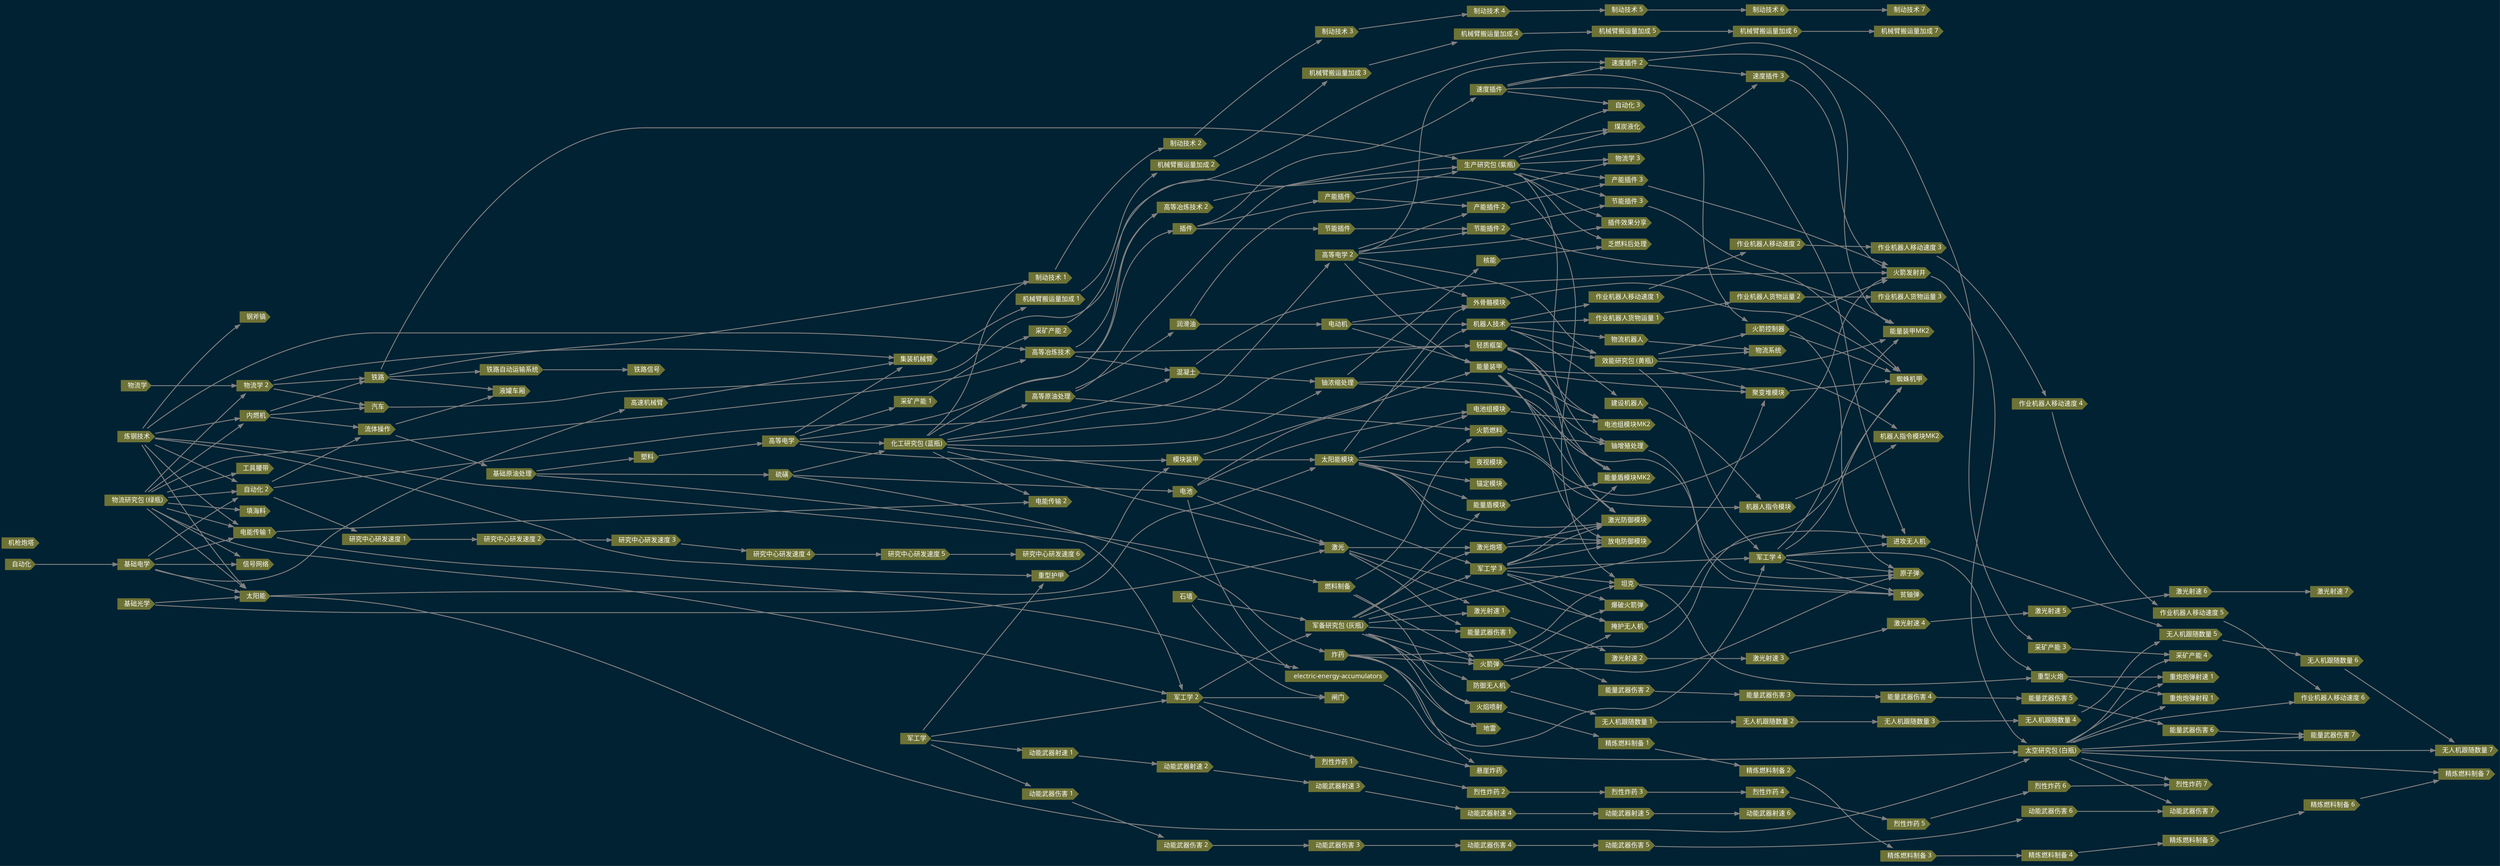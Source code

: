 strict digraph factorio {
	graph [bb="0,0,5485,1869.1",
		bgcolor="#002233",
		color="#ffffff",
		layout=dot,
		nodesep=0.15,
		rankdir=LR,
		ranksep=2.0,
		ratio=auto
	];
	node [color="#a8a9a8",
		fontcolor="#ffffff",
		fontname="TitilliumWeb-SemiBold",
		label="\N",
		shape=box,
		style=filled
	];
	edge [color="#808080",
		fontcolor="#ffffff",
		fontname="TitilliumWeb-SemiBold",
		penwidth=2
	];
	"Tech: physical-projectile-damage-1"	[color="#6d7235",
		fillcolor="#6d7235",
		height=0.5,
		label=<
    <TABLE BORDER="0" CELLBORDER="0" CELLSPACING="0">
        <TR><TD></TD><TD>动能武器伤害 1</TD></TR>        
    </TABLE>
    >,
		pos="2304,197",
		shape=cds,
		tooltip="physical-projectile-damage-1
energy_required: nil",
		width=1.7222];
	"Tech: physical-projectile-damage-2"	[color="#6d7235",
		fillcolor="#6d7235",
		height=0.5,
		label=<
    <TABLE BORDER="0" CELLBORDER="0" CELLSPACING="0">
        <TR><TD></TD><TD>动能武器伤害 2</TD></TR>        
    </TABLE>
    >,
		pos="2600,138",
		shape=cds,
		tooltip="physical-projectile-damage-2
energy_required: nil",
		width=1.7222];
	"Tech: physical-projectile-damage-1" -> "Tech: physical-projectile-damage-2"	[pos="e,2537.8,150.28 2366.3,184.7 2413.3,175.26 2478.5,162.19 2527.8,152.28"];
	"Tech: military"	[color="#6d7235",
		fillcolor="#6d7235",
		height=0.5,
		label=<
    <TABLE BORDER="0" CELLBORDER="0" CELLSPACING="0">
        <TR><TD></TD><TD>军工学</TD></TR>        
    </TABLE>
    >,
		pos="2008,338",
		shape=cds,
		tooltip="military
energy_required: nil",
		width=0.93056];
	"Tech: military" -> "Tech: physical-projectile-damage-1"	[pos="e,2265.2,215.14 2041.6,322.37 2093.7,297.39 2195.9,248.37 2255.9,219.58"];
	"Tech: weapon-shooting-speed-1"	[color="#6d7235",
		fillcolor="#6d7235",
		height=0.5,
		label=<
    <TABLE BORDER="0" CELLBORDER="0" CELLSPACING="0">
        <TR><TD></TD><TD>动能武器射速 1</TD></TR>        
    </TABLE>
    >,
		pos="2304,314",
		shape=cds,
		tooltip="weapon-shooting-speed-1
energy_required: nil",
		width=1.7222];
	"Tech: military" -> "Tech: weapon-shooting-speed-1"	[pos="e,2241.9,318.99 2041.6,335.34 2087.2,331.62 2171.1,324.76 2231.6,319.83"];
	"Tech: military-2"	[color="#6d7235",
		fillcolor="#6d7235",
		height=0.5,
		label=<
    <TABLE BORDER="0" CELLBORDER="0" CELLSPACING="0">
        <TR><TD></TD><TD>军工学 2</TD></TR>        
    </TABLE>
    >,
		pos="2600,1397",
		shape=cds,
		tooltip="military-2
energy_required: nil",
		width=1.125];
	"Tech: military" -> "Tech: military-2"	[pos="e,2595.3,1378.9 2041.5,338.63 2127.3,340.58 2354.9,347.83 2380,370 2389.8,378.69 2559.4,1204 2593.2,1368.6"];
	"Tech: heavy-armor"	[color="#6d7235",
		fillcolor="#6d7235",
		height=0.5,
		label=<
    <TABLE BORDER="0" CELLBORDER="0" CELLSPACING="0">
        <TR><TD></TD><TD>重型护甲</TD></TR>        
    </TABLE>
    >,
		pos="2304,941",
		shape=cds,
		tooltip="heavy-armor
energy_required: nil",
		width=1.1389];
	"Tech: military" -> "Tech: heavy-armor"	[pos="e,2262.8,935.83 2016.7,356.19 2030.5,389.11 2060.4,460.84 2084,522 2151.4,696.74 2092.2,789.01 2228,918 2235,924.68 2244,929.43 \
2253.2,932.8"];
	"Tech: physical-projectile-damage-3"	[color="#6d7235",
		fillcolor="#6d7235",
		height=0.5,
		label=<
    <TABLE BORDER="0" CELLBORDER="0" CELLSPACING="0">
        <TR><TD></TD><TD>动能武器伤害 3</TD></TR>        
    </TABLE>
    >,
		pos="2933.5,67",
		shape=cds,
		tooltip="physical-projectile-damage-3
energy_required: nil",
		width=1.7222];
	"Tech: physical-projectile-damage-2" -> "Tech: physical-projectile-damage-3"	[pos="e,2871.5,79.317 2662.3,124.32 2706.2,114.59 2766.7,101.29 2820,90 2833.4,87.158 2847.7,84.182 2861.5,81.35"];
	"Tech: weapon-shooting-speed-2"	[color="#6d7235",
		fillcolor="#6d7235",
		height=0.5,
		label=<
    <TABLE BORDER="0" CELLBORDER="0" CELLSPACING="0">
        <TR><TD></TD><TD>动能武器射速 2</TD></TR>        
    </TABLE>
    >,
		pos="2600,302",
		shape=cds,
		tooltip="weapon-shooting-speed-2
energy_required: nil",
		width=1.7222];
	"Tech: weapon-shooting-speed-1" -> "Tech: weapon-shooting-speed-2"	[pos="e,2537.8,304.5 2366.3,311.5 2413.3,309.58 2478.2,306.93 2527.5,304.92"];
	"Tech: weapon-shooting-speed-3"	[color="#6d7235",
		fillcolor="#6d7235",
		height=0.5,
		label=<
    <TABLE BORDER="0" CELLBORDER="0" CELLSPACING="0">
        <TR><TD></TD><TD>动能武器射速 3</TD></TR>        
    </TABLE>
    >,
		pos="2933.5,114",
		shape=cds,
		tooltip="weapon-shooting-speed-3
energy_required: nil",
		width=1.7222];
	"Tech: weapon-shooting-speed-2" -> "Tech: weapon-shooting-speed-3"	[pos="e,2871.4,122.05 2619.1,283.98 2654.4,249.88 2736.5,175.92 2820,138 2832.9,132.15 2847.2,127.7 2861.3,124.32"];
	"Tech: stronger-explosives-1"	[color="#6d7235",
		fillcolor="#6d7235",
		height=0.5,
		label=<
    <TABLE BORDER="0" CELLBORDER="0" CELLSPACING="0">
        <TR><TD></TD><TD>烈性炸药 1</TD></TR>        
    </TABLE>
    >,
		pos="2933.5,1632",
		shape=cds,
		tooltip="stronger-explosives-1
energy_required: nil",
		width=1.3194];
	"Tech: stronger-explosives-2"	[color="#6d7235",
		fillcolor="#6d7235",
		height=0.5,
		label=<
    <TABLE BORDER="0" CELLBORDER="0" CELLSPACING="0">
        <TR><TD></TD><TD>烈性炸药 2</TD></TR>        
    </TABLE>
    >,
		pos="3267,1819",
		shape=cds,
		tooltip="stronger-explosives-2
energy_required: nil",
		width=1.3194];
	"Tech: stronger-explosives-1" -> "Tech: stronger-explosives-2"	[pos="e,3219.3,1808.4 2981.1,1636 3002.2,1639.3 3026.8,1645.2 3047,1656 3125.7,1698.1 3114.2,1750.5 3191,1796 3196.8,1799.4 3203.2,1802.4 \
3209.7,1805"];
	"Tech: military-2" -> "Tech: stronger-explosives-1"	[pos="e,2885.9,1628.4 2614,1415.3 2644.6,1457 2725.9,1559.4 2820,1609 2837,1618 2857.2,1623.5 2875.8,1626.8"];
	"Tech: gate"	[color="#6d7235",
		fillcolor="#6d7235",
		height=0.5,
		label=<
    <TABLE BORDER="0" CELLBORDER="0" CELLSPACING="0">
        <TR><TD></TD><TD>闸门</TD></TR>        
    </TABLE>
    >,
		pos="2933.5,1679",
		shape=cds,
		tooltip="gate
energy_required: nil",
		width=0.75];
	"Tech: military-2" -> "Tech: gate"	[pos="e,2906.2,1678.4 2610.5,1415 2636.7,1462.9 2715.2,1593.8 2820,1656 2843,1669.7 2872.9,1675.3 2896.1,1677.6"];
	"Tech: military-science-pack"	[color="#6d7235",
		fillcolor="#6d7235",
		height=0.5,
		label=<
    <TABLE BORDER="0" CELLBORDER="0" CELLSPACING="0">
        <TR><TD></TD><TD>军备研究包 (灰瓶)</TD></TR>        
    </TABLE>
    >,
		pos="2933.5,1538",
		shape=cds,
		tooltip="military-science-pack
energy_required: nil",
		width=1.9306];
	"Tech: military-2" -> "Tech: military-science-pack"	[pos="e,2889.9,1519.9 2640.7,1413.9 2700.5,1439.3 2814,1487.6 2880.5,1515.9"];
	"Tech: cliff-explosives"	[color="#6d7235",
		fillcolor="#6d7235",
		height=0.5,
		label=<
    <TABLE BORDER="0" CELLBORDER="0" CELLSPACING="0">
        <TR><TD></TD><TD>悬崖炸药</TD></TR>        
    </TABLE>
    >,
		pos="3267,1397",
		shape=cds,
		tooltip="cliff-explosives
energy_required: nil",
		width=1.1389];
	"Tech: military-2" -> "Tech: cliff-explosives"	[pos="e,3225.8,1397 2640.6,1397 2755.4,1397 3088.1,1397 3215.5,1397"];
	"Tech: physical-projectile-damage-4"	[color="#6d7235",
		fillcolor="#6d7235",
		height=0.5,
		label=<
    <TABLE BORDER="0" CELLBORDER="0" CELLSPACING="0">
        <TR><TD></TD><TD>动能武器伤害 4</TD></TR>        
    </TABLE>
    >,
		pos="3267,66",
		shape=cds,
		tooltip="physical-projectile-damage-4
energy_required: nil",
		width=1.7222];
	"Tech: physical-projectile-damage-3" -> "Tech: physical-projectile-damage-4"	[pos="e,3204.9,66.184 2995.7,66.815 3052,66.646 3135.6,66.393 3194.9,66.215"];
	"Tech: physical-projectile-damage-5"	[color="#6d7235",
		fillcolor="#6d7235",
		height=0.5,
		label=<
    <TABLE BORDER="0" CELLBORDER="0" CELLSPACING="0">
        <TR><TD></TD><TD>动能武器伤害 5</TD></TR>        
    </TABLE>
    >,
		pos="3570,65",
		shape=cds,
		tooltip="physical-projectile-damage-5
energy_required: nil",
		width=1.7222];
	"Tech: physical-projectile-damage-4" -> "Tech: physical-projectile-damage-5"	[pos="e,3507.8,65.203 3329.3,65.796 3378.1,65.634 3446.5,65.407 3497.8,65.237"];
	"Tech: physical-projectile-damage-6"	[color="#6d7235",
		fillcolor="#6d7235",
		height=0.5,
		label=<
    <TABLE BORDER="0" CELLBORDER="0" CELLSPACING="0">
        <TR><TD></TD><TD>动能武器伤害 6</TD></TR>        
    </TABLE>
    >,
		pos="4500,240",
		shape=cds,
		tooltip="physical-projectile-damage-6
energy_required: nil",
		width=1.7222];
	"Tech: physical-projectile-damage-5" -> "Tech: physical-projectile-damage-6"	[pos="e,4467.6,221.88 3632.2,63.298 3756,61.532 4044,65.999 4273,135 4340.9,155.45 4414.4,192.74 4458.6,216.93"];
	"Tech: physical-projectile-damage-7"	[color="#6d7235",
		fillcolor="#6d7235",
		height=0.5,
		label=<
    <TABLE BORDER="0" CELLBORDER="0" CELLSPACING="0">
        <TR><TD></TD><TD>动能武器伤害 7</TD></TR>        
    </TABLE>
    >,
		pos="4810,371",
		shape=cds,
		tooltip="physical-projectile-damage-7
energy_required: nil",
		width=1.7222];
	"Tech: physical-projectile-damage-6" -> "Tech: physical-projectile-damage-7"	[pos="e,4766.4,352.9 4543.5,258.08 4599.3,281.8 4697.1,323.4 4757.1,348.94"];
	"Tech: space-science-pack"	[color="#6d7235",
		fillcolor="#6d7235",
		height=0.5,
		label=<
    <TABLE BORDER="0" CELLBORDER="0" CELLSPACING="0">
        <TR><TD></TD><TD>太空研究包 (白瓶)</TD></TR>        
    </TABLE>
    >,
		pos="4500,1273",
		shape=cds,
		tooltip="space-science-pack
energy_required: nil",
		width=1.9306];
	"Tech: space-science-pack" -> "Tech: physical-projectile-damage-7"	[pos="e,4802.8,389.06 4507.2,1255 4545.6,1142.5 4752.5,536.55 4799.5,398.85"];
	"Tech: stronger-explosives-7"	[color="#6d7235",
		fillcolor="#6d7235",
		height=0.5,
		label=<
    <TABLE BORDER="0" CELLBORDER="0" CELLSPACING="0">
        <TR><TD></TD><TD>烈性炸药 7</TD></TR>        
    </TABLE>
    >,
		pos="4810,1531",
		shape=cds,
		tooltip="stronger-explosives-7
energy_required: nil",
		width=1.3194];
	"Tech: space-science-pack" -> "Tech: stronger-explosives-7"	[pos="e,4762.3,1523.7 4553.7,1291.2 4564,1296 4574.3,1302 4583,1309 4668,1377.6 4637.5,1445.6 4727,1508 4734.7,1513.3 4743.5,1517.4 4752.5,\
1520.6"];
	"Tech: worker-robots-speed-6"	[color="#6d7235",
		fillcolor="#6d7235",
		height=0.5,
		label=<
    <TABLE BORDER="0" CELLBORDER="0" CELLSPACING="0">
        <TR><TD></TD><TD>作业机器人移动速度 6</TD></TR>        
    </TABLE>
    >,
		pos="5120,1320",
		shape=cds,
		tooltip="worker-robots-speed-6
energy_required: nil",
		width=2.3056];
	"Tech: space-science-pack" -> "Tech: worker-robots-speed-6"	[pos="e,5036.9,1312.3 4569.7,1277.3 4648,1282.3 4779.8,1291.1 4893,1300 4937.1,1303.5 4985.9,1307.7 5026.9,1311.4"];
	"Tech: artillery-shell-speed-1"	[color="#6d7235",
		fillcolor="#6d7235",
		height=0.5,
		label=<
    <TABLE BORDER="0" CELLBORDER="0" CELLSPACING="0">
        <TR><TD></TD><TD>重炮炮弹射速 1</TD></TR>        
    </TABLE>
    >,
		pos="4810,1390",
		shape=cds,
		tooltip="artillery-shell-speed-1
energy_required: nil",
		width=1.7222];
	"Tech: space-science-pack" -> "Tech: artillery-shell-speed-1"	[pos="e,4747.8,1373.7 4542.6,1291 4597.6,1314.7 4691.6,1354.7 4727,1367 4730.7,1368.3 4734.4,1369.5 4738.3,1370.7"];
	"Tech: energy-weapons-damage-7"	[color="#6d7235",
		fillcolor="#6d7235",
		height=0.5,
		label=<
    <TABLE BORDER="0" CELLBORDER="0" CELLSPACING="0">
        <TR><TD></TD><TD>能量武器伤害 7</TD></TR>        
    </TABLE>
    >,
		pos="5120,1500",
		shape=cds,
		tooltip="energy-weapons-damage-7
energy_required: nil",
		width=1.7222];
	"Tech: space-science-pack" -> "Tech: energy-weapons-damage-7"	[pos="e,5086.2,1481.9 4569.9,1280.7 4680.5,1293.2 4885.7,1316.7 4893,1320 4971.5,1355.7 4967.9,1398.4 5037,1450 5049.6,1459.4 5064,1468.7 \
5077.2,1476.6"];
	"Tech: artillery-shell-range-1"	[color="#6d7235",
		fillcolor="#6d7235",
		height=0.5,
		label=<
    <TABLE BORDER="0" CELLBORDER="0" CELLSPACING="0">
        <TR><TD></TD><TD>重炮炮弹射程 1</TD></TR>        
    </TABLE>
    >,
		pos="4810,1437",
		shape=cds,
		tooltip="artillery-shell-range-1
energy_required: nil",
		width=1.7222];
	"Tech: space-science-pack" -> "Tech: artillery-shell-range-1"	[pos="e,4747.6,1422.4 4547,1291.1 4559,1296.4 4571.7,1302.5 4583,1309 4651.7,1348.5 4655.7,1379.4 4727,1414 4730.6,1415.7 4734.3,1417.3 \
4738.1,1418.9"];
	"Tech: refined-flammables-7"	[color="#6d7235",
		fillcolor="#6d7235",
		height=0.5,
		label=<
    <TABLE BORDER="0" CELLBORDER="0" CELLSPACING="0">
        <TR><TD></TD><TD>精炼燃料制备 7</TD></TR>        
    </TABLE>
    >,
		pos="5416,1361",
		shape=cds,
		tooltip="refined-flammables-7
energy_required: nil",
		width=1.7222];
	"Tech: space-science-pack" -> "Tech: refined-flammables-7"	[pos="e,5389.1,1342.9 4570,1259.5 4697.2,1237.2 4976.5,1200.1 5203,1254 5270.3,1270 5340.4,1311 5380.7,1337.3"];
	"Tech: mining-productivity-4"	[color="#6d7235",
		fillcolor="#6d7235",
		height=0.5,
		label=<
    <TABLE BORDER="0" CELLBORDER="0" CELLSPACING="0">
        <TR><TD></TD><TD>采矿产能 4</TD></TR>        
    </TABLE>
    >,
		pos="4810,942",
		shape=cds,
		tooltip="mining-productivity-4
energy_required: nil",
		width=1.3194];
	"Tech: space-science-pack" -> "Tech: mining-productivity-4"	[pos="e,4792.1,960.21 4518,1254.7 4569.6,1199.2 4724.8,1032.5 4784.9,967.92"];
	"Tech: follower-robot-count-7"	[color="#6d7235",
		fillcolor="#6d7235",
		height=0.5,
		label=<
    <TABLE BORDER="0" CELLBORDER="0" CELLSPACING="0">
        <TR><TD></TD><TD>无人机跟随数量 7</TD></TR>        
    </TABLE>
    >,
		pos="5416,1516",
		shape=cds,
		tooltip="follower-robot-count-7
energy_required: nil",
		width=1.9167];
	"Tech: space-science-pack" -> "Tech: follower-robot-count-7"	[pos="e,5404.5,1498 4569.6,1268.9 4723.5,1260.8 5091.2,1247.3 5203,1297 5295.7,1338.2 5368.4,1440.5 5399.1,1489.3"];
	"Tech: stronger-explosives-3"	[color="#6d7235",
		fillcolor="#6d7235",
		height=0.5,
		label=<
    <TABLE BORDER="0" CELLBORDER="0" CELLSPACING="0">
        <TR><TD></TD><TD>烈性炸药 3</TD></TR>        
    </TABLE>
    >,
		pos="3570,1819",
		shape=cds,
		tooltip="stronger-explosives-3
energy_required: nil",
		width=1.3194];
	"Tech: stronger-explosives-2" -> "Tech: stronger-explosives-3"	[pos="e,3522.2,1819 3314.7,1819 3367.9,1819 3454.7,1819 3511.9,1819"];
	"Tech: stronger-explosives-4"	[color="#6d7235",
		fillcolor="#6d7235",
		height=0.5,
		label=<
    <TABLE BORDER="0" CELLBORDER="0" CELLSPACING="0">
        <TR><TD></TD><TD>烈性炸药 4</TD></TR>        
    </TABLE>
    >,
		pos="3880,1819",
		shape=cds,
		tooltip="stronger-explosives-4
energy_required: nil",
		width=1.3194];
	"Tech: stronger-explosives-3" -> "Tech: stronger-explosives-4"	[pos="e,3832.3,1819 3617.8,1819 3672.5,1819 3763.2,1819 3822.1,1819"];
	"Tech: stronger-explosives-5"	[color="#6d7235",
		fillcolor="#6d7235",
		height=0.5,
		label=<
    <TABLE BORDER="0" CELLBORDER="0" CELLSPACING="0">
        <TR><TD></TD><TD>烈性炸药 5</TD></TR>        
    </TABLE>
    >,
		pos="4190,1725",
		shape=cds,
		tooltip="stronger-explosives-5
energy_required: nil",
		width=1.3194];
	"Tech: stronger-explosives-4" -> "Tech: stronger-explosives-5"	[pos="e,4142.1,1738.5 3927.5,1806.3 3939.1,1803.1 3951.5,1799.5 3963,1796 4027.4,1776.5 4042.7,1768.9 4107,1749 4115.1,1746.5 4123.8,1743.9 \
4132.2,1741.4"];
	"Tech: stronger-explosives-6"	[color="#6d7235",
		fillcolor="#6d7235",
		height=0.5,
		label=<
    <TABLE BORDER="0" CELLBORDER="0" CELLSPACING="0">
        <TR><TD></TD><TD>烈性炸药 6</TD></TR>        
    </TABLE>
    >,
		pos="4500,1719",
		shape=cds,
		tooltip="stronger-explosives-6
energy_required: nil",
		width=1.3194];
	"Tech: stronger-explosives-5" -> "Tech: stronger-explosives-6"	[pos="e,4452.3,1719.9 4237.8,1724.1 4292.5,1723 4383.2,1721.3 4442.1,1720.1"];
	"Tech: stronger-explosives-6" -> "Tech: stronger-explosives-7"	[pos="e,4762.4,1540.7 4547.9,1702.1 4559.7,1697 4572.2,1690.9 4583,1684 4655.5,1637.9 4651.9,1596.8 4727,1555 4735,1550.6 4743.9,1546.9 \
4752.8,1543.8"];
	"Tech: steel-processing"	[color="#6d7235",
		fillcolor="#6d7235",
		height=0.5,
		label=<
    <TABLE BORDER="0" CELLBORDER="0" CELLSPACING="0">
        <TR><TD></TD><TD>炼钢技术</TD></TR>        
    </TABLE>
    >,
		pos="295.5,1013",
		shape=cds,
		tooltip="steel-processing
energy_required: nil",
		width=1.1389];
	"Tech: steel-processing" -> "Tech: military-2"	[pos="e,2559.3,1386 313.69,1031 375.81,1094.1 596.91,1301 823,1301 823,1301 823,1301 2009,1301 2211.7,1301 2448.5,1356.9 2549.4,1383.4"];
	"Tech: engine"	[color="#6d7235",
		fillcolor="#6d7235",
		height=0.5,
		label=<
    <TABLE BORDER="0" CELLBORDER="0" CELLSPACING="0">
        <TR><TD></TD><TD>内燃机</TD></TR>        
    </TABLE>
    >,
		pos="556.5,686",
		shape=cds,
		tooltip="engine
energy_required: nil",
		width=0.93056];
	"Tech: steel-processing" -> "Tech: engine"	[pos="e,522.69,700.36 305.31,994.68 330.6,943.69 408.09,798.11 509,710 510.67,708.54 512.44,707.15 514.28,705.81"];
	"Tech: solar-energy"	[color="#6d7235",
		fillcolor="#6d7235",
		height=0.5,
		label=<
    <TABLE BORDER="0" CELLBORDER="0" CELLSPACING="0">
        <TR><TD></TD><TD>太阳能</TD></TR>        
    </TABLE>
    >,
		pos="556.5,1110",
		shape=cds,
		tooltip="solar-energy
energy_required: nil",
		width=0.93056];
	"Tech: steel-processing" -> "Tech: solar-energy"	[pos="e,522.62,1097.7 336.68,1028 384.54,1046 464.12,1075.8 512.98,1094.1"];
	"Tech: steel-processing" -> "Tech: heavy-armor"	[pos="e,2262.8,942.44 336.58,1011.6 590.16,1002.5 1970,952.95 2252.5,942.81"];
	"Tech: automation-2"	[color="#6d7235",
		fillcolor="#6d7235",
		height=0.5,
		label=<
    <TABLE BORDER="0" CELLBORDER="0" CELLSPACING="0">
        <TR><TD></TD><TD>自动化 2</TD></TR>        
    </TABLE>
    >,
		pos="556.5,733",
		shape=cds,
		tooltip="automation-2
energy_required: nil",
		width=1.125];
	"Tech: steel-processing" -> "Tech: automation-2"	[pos="e,537.22,751.13 312.52,994.94 347.62,955.48 434.15,858.79 509,780 515.73,772.91 523.14,765.34 530.01,758.38"];
	"Tech: electric-energy-distribution-1"	[color="#6d7235",
		fillcolor="#6d7235",
		height=0.5,
		label=<
    <TABLE BORDER="0" CELLBORDER="0" CELLSPACING="0">
        <TR><TD></TD><TD>电能传输 1</TD></TR>        
    </TABLE>
    >,
		pos="556.5,803",
		shape=cds,
		tooltip="electric-energy-distribution-1
energy_required: nil",
		width=1.3194];
	"Tech: steel-processing" -> "Tech: electric-energy-distribution-1"	[pos="e,522.5,821.14 315.14,994.84 350.96,960.43 432.64,884.34 509,830 510.6,828.86 512.25,827.73 513.93,826.61"];
	"Tech: advanced-material-processing"	[color="#6d7235",
		fillcolor="#6d7235",
		height=0.5,
		label=<
    <TABLE BORDER="0" CELLBORDER="0" CELLSPACING="0">
        <TR><TD></TD><TD>高等冶炼技术</TD></TR>        
    </TABLE>
    >,
		pos="2304,708",
		shape=cds,
		tooltip="advanced-material-processing
energy_required: nil",
		width=1.5278];
	"Tech: steel-processing" -> "Tech: advanced-material-processing"	[pos="e,2248.5,716.28 336.58,1006.9 586.16,968.97 1926.9,765.18 2238.3,717.83"];
	"Tech: steel-axe"	[color="#6d7235",
		fillcolor="#6d7235",
		height=0.5,
		label=<
    <TABLE BORDER="0" CELLBORDER="0" CELLSPACING="0">
        <TR><TD></TD><TD>钢斧镐</TD></TR>        
    </TABLE>
    >,
		pos="556.5,1157",
		shape=cds,
		tooltip="steel-axe
energy_required: nil",
		width=0.93056];
	"Tech: steel-processing" -> "Tech: steel-axe"	[pos="e,522.86,1141.2 327.16,1031.2 368.18,1055.4 443.39,1099.1 509,1134 510.53,1134.8 512.09,1135.6 513.68,1136.5"];
	"Tech: logistic-science-pack"	[color="#6d7235",
		fillcolor="#6d7235",
		height=0.5,
		label=<
    <TABLE BORDER="0" CELLBORDER="0" CELLSPACING="0">
        <TR><TD></TD><TD>物流研究包 (绿瓶)</TD></TR>        
    </TABLE>
    >,
		pos="295.5,663",
		shape=cds,
		tooltip="logistic-science-pack
energy_required: nil",
		width=1.9306];
	"Tech: logistic-science-pack" -> "Tech: military-2"	[pos="e,2559.3,1381.7 332.19,681.15 373.78,701.75 445.01,735.3 509,757 550.14,770.95 562.08,768.6 604,780 1399.7,996.44 1597.7,1056.1 \
2380,1317 2438.8,1336.6 2505.7,1361.4 2549.9,1378.2"];
	"Tech: logistics-2"	[color="#6d7235",
		fillcolor="#6d7235",
		height=0.5,
		label=<
    <TABLE BORDER="0" CELLBORDER="0" CELLSPACING="0">
        <TR><TD></TD><TD>物流学 2</TD></TR>        
    </TABLE>
    >,
		pos="556.5,451",
		shape=cds,
		tooltip="logistics-2
energy_required: nil",
		width=1.125];
	"Tech: logistic-science-pack" -> "Tech: logistics-2"	[pos="e,533.47,469.03 318.58,644.92 365.03,606.91 472.88,518.63 525.52,475.54"];
	"Tech: logistic-science-pack" -> "Tech: engine"	[pos="e,522.76,683.09 365.23,669.1 412.1,673.27 472.71,678.65 512.78,682.21"];
	"Tech: logistic-science-pack" -> "Tech: solar-energy"	[pos="e,550.55,1091.8 330.32,681.19 342.38,688.89 355.35,698.7 365,710 466.93,829.32 527.39,1012.5 547.74,1082"];
	"Tech: logistic-science-pack" -> "Tech: automation-2"	[pos="e,515.65,722.23 363.2,681.03 407.78,693.08 465.48,708.67 505.99,719.62"];
	"Tech: logistic-science-pack" -> "Tech: electric-energy-distribution-1"	[pos="e,521.89,784.83 329.83,681.02 376.62,706.31 461.77,752.33 513.04,780.05"];
	"Tech: logistic-science-pack" -> "Tech: advanced-material-processing"	[pos="e,2249,702.65 315.26,644.81 350.01,612.54 428.25,546.35 509,522 592.19,496.91 814.75,505.21 900,522 967.86,535.36 978.26,559.51 \
1044,581 1205.5,633.79 1245.1,673 1415,673 1415,673 1415,673 1713,673 1904.6,673 2130.6,691.62 2238.9,701.7"];
	"Tech: landfill"	[color="#6d7235",
		fillcolor="#6d7235",
		height=0.5,
		label=<
    <TABLE BORDER="0" CELLBORDER="0" CELLSPACING="0">
        <TR><TD></TD><TD>填海料</TD></TR>        
    </TABLE>
    >,
		pos="556.5,592",
		shape=cds,
		tooltip="landfill
energy_required: nil",
		width=0.93056];
	"Tech: logistic-science-pack" -> "Tech: landfill"	[pos="e,522.67,601 362.19,644.99 409.54,632.01 472.06,614.87 513,603.65"];
	"Tech: toolbelt"	[color="#6d7235",
		fillcolor="#6d7235",
		height=0.5,
		label=<
    <TABLE BORDER="0" CELLBORDER="0" CELLSPACING="0">
        <TR><TD></TD><TD>工具腰带</TD></TR>        
    </TABLE>
    >,
		pos="556.5,545",
		shape=cds,
		tooltip="toolbelt
energy_required: nil",
		width=1.1389];
	"Tech: logistic-science-pack" -> "Tech: toolbelt"	[pos="e,515.89,563.05 336.12,644.95 381.91,624.09 457.3,589.74 506.68,567.24"];
	"Tech: circuit-network"	[color="#6d7235",
		fillcolor="#6d7235",
		height=0.5,
		label=<
    <TABLE BORDER="0" CELLBORDER="0" CELLSPACING="0">
        <TR><TD></TD><TD>信号网络</TD></TR>        
    </TABLE>
    >,
		pos="556.5,639",
		shape=cds,
		tooltip="circuit-network
energy_required: nil",
		width=1.1389];
	"Tech: logistic-science-pack" -> "Tech: circuit-network"	[pos="e,515.15,642.74 365.23,656.63 409.21,652.56 465.28,647.36 505.13,643.67"];
	"Tech: fast-inserter"	[color="#6d7235",
		fillcolor="#6d7235",
		height=0.5,
		label=<
    <TABLE BORDER="0" CELLBORDER="0" CELLSPACING="0">
        <TR><TD></TD><TD>高速机械臂</TD></TR>        
    </TABLE>
    >,
		pos="1416,209",
		shape=cds,
		tooltip="fast-inserter
energy_required: nil",
		width=1.3333];
	"Tech: stack-inserter"	[color="#6d7235",
		fillcolor="#6d7235",
		height=0.5,
		label=<
    <TABLE BORDER="0" CELLBORDER="0" CELLSPACING="0">
        <TR><TD></TD><TD>集装机械臂</TD></TR>        
    </TABLE>
    >,
		pos="2008,224",
		shape=cds,
		tooltip="stack-inserter
energy_required: nil",
		width=1.3333];
	"Tech: fast-inserter" -> "Tech: stack-inserter"	[pos="e,1959.9,222.8 1464.3,210.2 1571.7,212.93 1833.5,219.59 1949.8,222.55"];
	"Tech: electronics"	[color="#6d7235",
		fillcolor="#6d7235",
		height=0.5,
		label=<
    <TABLE BORDER="0" CELLBORDER="0" CELLSPACING="0">
        <TR><TD></TD><TD>基础电学</TD></TR>        
    </TABLE>
    >,
		pos="295.5,733",
		shape=cds,
		tooltip="electronics
energy_required: nil",
		width=1.1389];
	"Tech: electronics" -> "Tech: fast-inserter"	[pos="e,1367.7,201.13 329.96,714.99 341.97,707.43 355.01,697.86 365,687 454.14,590.04 424.08,528.67 509,428 596.85,323.85 620.41,283.82 \
748,236 961,156.16 1239.5,182.88 1357.8,199.69"];
	"Tech: electronics" -> "Tech: solar-energy"	[pos="e,543.13,1092 308.99,751.18 351.05,812.4 487.62,1011.2 537.26,1083.4"];
	"Tech: electronics" -> "Tech: automation-2"	[pos="e,515.65,733 336.68,733 382.18,733 456.36,733 505.55,733"];
	"Tech: electronics" -> "Tech: electric-energy-distribution-1"	[pos="e,508.64,790.33 336.68,743.86 380.15,755.61 449.8,774.43 498.82,787.68"];
	"Tech: electronics" -> "Tech: circuit-network"	[pos="e,515.22,653.62 336.68,718.42 382.24,701.88 456.55,674.91 505.74,657.06"];
	"Tech: logistics"	[color="#6d7235",
		fillcolor="#6d7235",
		height=0.5,
		label=<
    <TABLE BORDER="0" CELLBORDER="0" CELLSPACING="0">
        <TR><TD></TD><TD>物流学</TD></TR>        
    </TABLE>
    >,
		pos="295.5,451",
		shape=cds,
		tooltip="logistics
energy_required: nil",
		width=0.93056];
	"Tech: logistics" -> "Tech: logistics-2"	[pos="e,515.67,451 329.04,451 373.49,451 453.61,451 505.66,451"];
	"Tech: laser-shooting-speed-3"	[color="#6d7235",
		fillcolor="#6d7235",
		height=0.5,
		label=<
    <TABLE BORDER="0" CELLBORDER="0" CELLSPACING="0">
        <TR><TD></TD><TD>激光射速 3</TD></TR>        
    </TABLE>
    >,
		pos="3880,1772",
		shape=cds,
		tooltip="laser-shooting-speed-3
energy_required: nil",
		width=1.3194];
	"Tech: laser-shooting-speed-4"	[color="#6d7235",
		fillcolor="#6d7235",
		height=0.5,
		label=<
    <TABLE BORDER="0" CELLBORDER="0" CELLSPACING="0">
        <TR><TD></TD><TD>激光射速 4</TD></TR>        
    </TABLE>
    >,
		pos="4190,1772",
		shape=cds,
		tooltip="laser-shooting-speed-4
energy_required: nil",
		width=1.3194];
	"Tech: laser-shooting-speed-3" -> "Tech: laser-shooting-speed-4"	[pos="e,4142.3,1772 3927.8,1772 3982.5,1772 4073.2,1772 4132.1,1772"];
	"Tech: laser-shooting-speed-2"	[color="#6d7235",
		fillcolor="#6d7235",
		height=0.5,
		label=<
    <TABLE BORDER="0" CELLBORDER="0" CELLSPACING="0">
        <TR><TD></TD><TD>激光射速 2</TD></TR>        
    </TABLE>
    >,
		pos="3570,1772",
		shape=cds,
		tooltip="laser-shooting-speed-2
energy_required: nil",
		width=1.3194];
	"Tech: laser-shooting-speed-2" -> "Tech: laser-shooting-speed-3"	[pos="e,3832.3,1772 3617.8,1772 3672.5,1772 3763.2,1772 3822.1,1772"];
	"Tech: automated-rail-transportation"	[color="#6d7235",
		fillcolor="#6d7235",
		height=0.5,
		label=<
    <TABLE BORDER="0" CELLBORDER="0" CELLSPACING="0">
        <TR><TD></TD><TD>铁路自动运输系统</TD></TR>        
    </TABLE>
    >,
		pos="1120,428",
		shape=cds,
		tooltip="automated-rail-transportation
energy_required: nil",
		width=1.9306];
	"Tech: rail-signals"	[color="#6d7235",
		fillcolor="#6d7235",
		height=0.5,
		label=<
    <TABLE BORDER="0" CELLBORDER="0" CELLSPACING="0">
        <TR><TD></TD><TD>铁路信号</TD></TR>        
    </TABLE>
    >,
		pos="1416,428",
		shape=cds,
		tooltip="rail-signals
energy_required: nil",
		width=1.1389];
	"Tech: automated-rail-transportation" -> "Tech: rail-signals"	[pos="e,1374.9,428 1189.6,428 1243.1,428 1316.4,428 1364.7,428"];
	"Tech: railway"	[color="#6d7235",
		fillcolor="#6d7235",
		height=0.5,
		label=<
    <TABLE BORDER="0" CELLBORDER="0" CELLSPACING="0">
        <TR><TD></TD><TD>铁路</TD></TR>        
    </TABLE>
    >,
		pos="824,428",
		shape=cds,
		tooltip="railway
energy_required: nil",
		width=0.75];
	"Tech: railway" -> "Tech: automated-rail-transportation"	[pos="e,1050.5,428 851.09,428 893.09,428 977.34,428 1040.2,428"];
	"Tech: production-science-pack"	[color="#6d7235",
		fillcolor="#6d7235",
		height=0.5,
		label=<
    <TABLE BORDER="0" CELLBORDER="0" CELLSPACING="0">
        <TR><TD></TD><TD>生产研究包 (紫瓶)</TD></TR>        
    </TABLE>
    >,
		pos="3267,463",
		shape=cds,
		tooltip="production-science-pack
energy_required: nil",
		width=1.9306];
	"Tech: railway" -> "Tech: production-science-pack"	[pos="e,3231,444.91 851.06,415.5 932.4,377.67 1189.6,267 1415,267 1415,267 1415,267 2601,267 2844,267 3117.4,388.92 3222,440.44"];
	"Tech: fluid-wagon"	[color="#6d7235",
		fillcolor="#6d7235",
		height=0.5,
		label=<
    <TABLE BORDER="0" CELLBORDER="0" CELLSPACING="0">
        <TR><TD></TD><TD>液罐车厢</TD></TR>        
    </TABLE>
    >,
		pos="1120,475",
		shape=cds,
		tooltip="fluid-wagon
energy_required: nil",
		width=1.1389];
	"Tech: railway" -> "Tech: fluid-wagon"	[pos="e,1078.9,468.58 851.09,432.17 899.88,439.97 1005.7,456.88 1068.7,466.97"];
	"Tech: braking-force-1"	[color="#6d7235",
		fillcolor="#6d7235",
		height=0.5,
		label=<
    <TABLE BORDER="0" CELLBORDER="0" CELLSPACING="0">
        <TR><TD></TD><TD>制动技术 1</TD></TR>        
    </TABLE>
    >,
		pos="2304,393",
		shape=cds,
		tooltip="braking-force-1
energy_required: nil",
		width=1.3194];
	"Tech: railway" -> "Tech: braking-force-1"	[pos="e,2256.3,393 851.24,424.62 892.28,419.48 974.2,409.79 1044,405 1208.6,393.71 1250,393 1415,393 1415,393 1415,393 1713,393 1908.8,\
393 2141.1,393 2246.3,393"];
	"Tech: automobilism"	[color="#6d7235",
		fillcolor="#6d7235",
		height=0.5,
		label=<
    <TABLE BORDER="0" CELLBORDER="0" CELLSPACING="0">
        <TR><TD></TD><TD>汽车</TD></TR>        
    </TABLE>
    >,
		pos="824,475",
		shape=cds,
		tooltip="automobilism
energy_required: nil",
		width=0.75];
	"Tech: tank"	[color="#6d7235",
		fillcolor="#6d7235",
		height=0.5,
		label=<
    <TABLE BORDER="0" CELLBORDER="0" CELLSPACING="0">
        <TR><TD></TD><TD>坦克</TD></TR>        
    </TABLE>
    >,
		pos="3570,1374",
		shape=cds,
		tooltip="tank
energy_required: nil",
		width=0.75];
	"Tech: automobilism" -> "Tech: tank"	[pos="e,3542.7,1364.6 851.23,478.56 892.27,483.97 974.17,494.15 1044,499 1208.6,510.44 1250,510 1415,510 1415,510 1415,510 2009,510 2174,\
510 2222.7,472.41 2380,522 2452.9,544.98 2452.3,589.45 2524,616 2743.9,697.44 2854.2,551.6 3047,685 3158.5,762.15 3080.2,875.79 \
3191,954 3246.8,993.41 3289.3,934.8 3343,977 3475.6,1081.2 3375.3,1201.7 3487,1328 3499.5,1342.1 3517.3,1352.8 3533.1,1360.3"];
	"Tech: logistics-2" -> "Tech: railway"	[pos="e,796.68,430.28 597.25,447.56 648.46,443.12 736.78,435.47 786.41,431.17"];
	"Tech: logistics-2" -> "Tech: automobilism"	[pos="e,796.68,472.62 597.25,454.59 648.46,459.22 736.78,467.21 786.41,471.69"];
	"Tech: logistics-2" -> "Tech: stack-inserter"	[pos="e,1960,226.68 584.8,432.99 663.88,382.63 901.34,244 1119,244 1119,244 1119,244 1417,244 1612.6,244 1844.6,232.88 1949.9,227.22"];
	"Tech: engine" -> "Tech: railway"	[pos="e,796.73,432 590.36,672.43 595.2,669.69 599.92,666.55 604,663 689.68,588.51 656.99,519.88 748,452 759.35,443.53 773.8,437.99 786.98,\
434.39"];
	"Tech: engine" -> "Tech: automobilism"	[pos="e,796.74,489.57 590.28,671.43 595.02,668.86 599.74,666.02 604,663 677.05,611.17 677.64,577.44 748,522 760.45,512.19 775.05,502.65 \
788.05,494.76"];
	"Tech: fluid-handling"	[color="#6d7235",
		fillcolor="#6d7235",
		height=0.5,
		label=<
    <TABLE BORDER="0" CELLBORDER="0" CELLSPACING="0">
        <TR><TD></TD><TD>流体操作</TD></TR>        
    </TABLE>
    >,
		pos="824,545",
		shape=cds,
		tooltip="fluid-handling
energy_required: nil",
		width=1.1389];
	"Tech: engine" -> "Tech: fluid-handling"	[pos="e,782.92,555.64 590.28,670.4 594.93,668.01 599.62,665.5 604,663 670.37,625.1 678.98,601.83 748,569 755.98,565.2 764.72,561.79 773.32,\
558.82"];
	"Tech: optics"	[color="#6d7235",
		fillcolor="#6d7235",
		height=0.5,
		label=<
    <TABLE BORDER="0" CELLBORDER="0" CELLSPACING="0">
        <TR><TD></TD><TD>基础光学</TD></TR>        
    </TABLE>
    >,
		pos="295.5,1172",
		shape=cds,
		tooltip="optics
energy_required: nil",
		width=1.1389];
	"Tech: optics" -> "Tech: solar-energy"	[pos="e,522.62,1117.9 336.68,1162.4 384.44,1150.9 463.79,1132 512.67,1120.3"];
	"Tech: laser"	[color="#6d7235",
		fillcolor="#6d7235",
		height=0.5,
		label=<
    <TABLE BORDER="0" CELLBORDER="0" CELLSPACING="0">
        <TR><TD></TD><TD>激光</TD></TR>        
    </TABLE>
    >,
		pos="2933.5,1585",
		shape=cds,
		tooltip="laser
energy_required: nil",
		width=0.75];
	"Tech: optics" -> "Tech: laser"	[pos="e,2906.2,1589.1 301.08,1190.3 328.92,1296.7 485.46,1831 823,1831 823,1831 823,1831 2305,1831 2554.2,1831 2582.5,1684.7 2820,1609 \
2845,1601 2873.9,1594.9 2896.2,1590.9"];
	"Tech: solar-energy" -> "Tech: space-science-pack"	[pos="e,4446.9,1291.1 590.12,1125.5 594.89,1128.2 599.65,1131 604,1134 1001.5,1406.7 933,1854 1415,1854 1415,1854 1415,1854 3268,1854 \
3439.2,1854 3489.6,1894.2 3653,1843 3725.9,1820.2 3725.5,1776 3797,1749 3866.7,1722.7 3897.6,1760.8 3963,1725 4048.9,1677.9 4026.3,\
1613.6 4107,1558 4171.6,1513.5 4209.8,1544.4 4273,1498 4358.1,1435.5 4334,1374.3 4417,1309 4423.3,1304.1 4430.3,1299.7 4437.6,1295.8"];
	"Tech: solar-panel-equipment"	[color="#6d7235",
		fillcolor="#6d7235",
		height=0.5,
		label=<
    <TABLE BORDER="0" CELLBORDER="0" CELLSPACING="0">
        <TR><TD></TD><TD>太阳能模块</TD></TR>        
    </TABLE>
    >,
		pos="2933.5,1005",
		shape=cds,
		tooltip="solar-panel-equipment
energy_required: nil",
		width=1.3333];
	"Tech: solar-energy" -> "Tech: solar-panel-equipment"	[pos="e,2885.3,1018.3 590.1,1109.9 676.39,1109.6 917.94,1109 1119,1109 1119,1109 1119,1109 2305,1109 2517.8,1109 2765.9,1050.1 2875.5,\
1020.9"];
	"Tech: modular-armor"	[color="#6d7235",
		fillcolor="#6d7235",
		height=0.5,
		label=<
    <TABLE BORDER="0" CELLBORDER="0" CELLSPACING="0">
        <TR><TD></TD><TD>模块装甲</TD></TR>        
    </TABLE>
    >,
		pos="2600,935",
		shape=cds,
		tooltip="modular-armor
energy_required: nil",
		width=1.1389];
	"Tech: heavy-armor" -> "Tech: modular-armor"	[pos="e,2558.8,935.82 2345.3,940.18 2398.1,939.1 2490.9,937.21 2548.4,936.03"];
	"Tech: gun-turret"	[color="#6d7235",
		fillcolor="#6d7235",
		height=0.5,
		label=<
    <TABLE BORDER="0" CELLBORDER="0" CELLSPACING="0">
        <TR><TD></TD><TD>机枪炮塔</TD></TR>        
    </TABLE>
    >,
		pos="41,780",
		shape=cds,
		tooltip="gun-turret
energy_required: nil",
		width=1.1389];
	"Tech: research-speed-1"	[color="#6d7235",
		fillcolor="#6d7235",
		height=0.5,
		label=<
    <TABLE BORDER="0" CELLBORDER="0" CELLSPACING="0">
        <TR><TD></TD><TD>研究中心研发速度 1</TD></TR>        
    </TABLE>
    >,
		pos="824,592",
		shape=cds,
		tooltip="research-speed-1
energy_required: nil",
		width=2.1111];
	"Tech: research-speed-2"	[color="#6d7235",
		fillcolor="#6d7235",
		height=0.5,
		label=<
    <TABLE BORDER="0" CELLBORDER="0" CELLSPACING="0">
        <TR><TD></TD><TD>研究中心研发速度 2</TD></TR>        
    </TABLE>
    >,
		pos="1120,557",
		shape=cds,
		tooltip="research-speed-2
energy_required: nil",
		width=2.1111];
	"Tech: research-speed-1" -> "Tech: research-speed-2"	[pos="e,1043.9,565.94 900.33,583.03 941.12,578.18 991.67,572.16 1033.9,567.13"];
	"Tech: automation-2" -> "Tech: research-speed-1"	[pos="e,768.34,610.09 595.24,714.75 598.22,713.18 601.17,711.59 604,710 670.02,672.94 679.98,652.24 748,619 751.54,617.27 755.21,615.59 \
758.95,613.98"];
	"Tech: concrete"	[color="#6d7235",
		fillcolor="#6d7235",
		height=0.5,
		label=<
    <TABLE BORDER="0" CELLBORDER="0" CELLSPACING="0">
        <TR><TD></TD><TD>混凝土</TD></TR>        
    </TABLE>
    >,
		pos="2600,592",
		shape=cds,
		tooltip="concrete
energy_required: nil",
		width=0.93056];
	"Tech: automation-2" -> "Tech: concrete"	[pos="e,2566.2,597.36 594.46,714.88 647.55,688.91 739.93,644.01 748,642 1003.6,578.4 1668.7,597.56 1932,592 1999.5,590.57 2016.7,586.43 \
2084,592 2148.7,597.35 2163.3,610.65 2228,616 2346.7,625.82 2487,609.02 2556.1,598.86"];
	"Tech: automation-2" -> "Tech: fluid-handling"	[pos="e,782.97,554.06 596.6,714.82 599.16,713.28 601.65,711.67 604,710 677.05,658.17 671.28,615.23 748,569 755.83,564.28 764.68,560.4 \
773.48,557.22"];
	"Tech: research-speed-3"	[color="#6d7235",
		fillcolor="#6d7235",
		height=0.5,
		label=<
    <TABLE BORDER="0" CELLBORDER="0" CELLSPACING="0">
        <TR><TD></TD><TD>研究中心研发速度 3</TD></TR>        
    </TABLE>
    >,
		pos="1416,551",
		shape=cds,
		tooltip="research-speed-3
energy_required: nil",
		width=2.1111];
	"Tech: research-speed-2" -> "Tech: research-speed-3"	[pos="e,1339.9,552.53 1196.3,555.46 1237,554.63 1287.5,553.6 1329.6,552.74"];
	"Tech: electric-energy-accumulators"	[color="#6d7235",
		fillcolor="#6d7235",
		height=0.5,
		label=<
    <TABLE BORDER="0" CELLBORDER="0" CELLSPACING="0">
        <TR><TD></TD><TD>electric-energy-accumulators</TD></TR>        
    </TABLE>
    >,
		pos="2933.5,708",
		shape=cds,
		tooltip="electric-energy-accumulators
energy_required: nil",
		width=3.1528];
	"Tech: electric-energy-distribution-1" -> "Tech: electric-energy-accumulators"	[pos="e,2819.7,691.26 595.66,785 685.02,744.55 915.66,650 1119,650 1119,650 1119,650 2305,650 2480.9,650 2683.3,672.88 2809.6,689.89"];
	"Tech: electric-energy-distribution-2"	[color="#6d7235",
		fillcolor="#6d7235",
		height=0.5,
		label=<
    <TABLE BORDER="0" CELLBORDER="0" CELLSPACING="0">
        <TR><TD></TD><TD>电能传输 2</TD></TR>        
    </TABLE>
    >,
		pos="2304,778",
		shape=cds,
		tooltip="electric-energy-distribution-2
energy_required: nil",
		width=1.3194];
	"Tech: electric-energy-distribution-1" -> "Tech: electric-energy-distribution-2"	[pos="e,2256.4,779.73 604.08,801.33 700.28,798.03 927.89,791 1119,791 1119,791 1119,791 1713,791 1908.8,791 2141.1,783.75 2246.3,780.08"];
	"Tech: advanced-material-processing" -> "Tech: concrete"	[pos="e,2566.1,605.84 2355.9,689.98 2364,687.03 2372.2,683.97 2380,681 2441.8,657.32 2512.7,628.15 2556.6,609.81"];
	"Tech: advanced-material-processing-2"	[color="#6d7235",
		fillcolor="#6d7235",
		height=0.5,
		label=<
    <TABLE BORDER="0" CELLBORDER="0" CELLSPACING="0">
        <TR><TD></TD><TD>高等冶炼技术 2</TD></TR>        
    </TABLE>
    >,
		pos="2600,708",
		shape=cds,
		tooltip="advanced-material-processing-2
energy_required: nil",
		width=1.7222];
	"Tech: advanced-material-processing" -> "Tech: advanced-material-processing-2"	[pos="e,2537.9,708 2359.3,708 2406.7,708 2475.9,708 2527.8,708"];
	"Tech: low-density-structure"	[color="#6d7235",
		fillcolor="#6d7235",
		height=0.5,
		label=<
    <TABLE BORDER="0" CELLBORDER="0" CELLSPACING="0">
        <TR><TD></TD><TD>轻质框架</TD></TR>        
    </TABLE>
    >,
		pos="3267,930",
		shape=cds,
		tooltip="low-density-structure
energy_required: nil",
		width=1.1389];
	"Tech: advanced-material-processing" -> "Tech: low-density-structure"	[pos="e,3225.8,929.14 2359.3,724.17 2366.5,727.28 2373.6,730.88 2380,735 2457.2,784.7 2440.6,844.64 2524,883 2586.4,911.72 3058.6,925.18 \
3215.5,928.9"];
	"Tech: rocket-silo"	[color="#6d7235",
		fillcolor="#6d7235",
		height=0.5,
		label=<
    <TABLE BORDER="0" CELLBORDER="0" CELLSPACING="0">
        <TR><TD></TD><TD>火箭发射井</TD></TR>        
    </TABLE>
    >,
		pos="4190,574",
		shape=cds,
		tooltip="rocket-silo
energy_required: nil",
		width=1.3333];
	"Tech: concrete" -> "Tech: rocket-silo"	[pos="e,4179.7,555.74 2622.7,573.93 2660.9,542.63 2743.4,477.43 2820,433 3148.9,242.27 3274.7,199.95 3653,238 3792.9,252.07 3842.4,228.73 \
3963,301 4066.8,363.19 4144.5,490.9 4174.9,546.79"];
	"Tech: uranium-processing"	[color="#6d7235",
		fillcolor="#6d7235",
		height=0.5,
		label=<
    <TABLE BORDER="0" CELLBORDER="0" CELLSPACING="0">
        <TR><TD></TD><TD>铀浓缩处理</TD></TR>        
    </TABLE>
    >,
		pos="2933.5,592",
		shape=cds,
		tooltip="uranium-processing
energy_required: nil",
		width=1.3333];
	"Tech: concrete" -> "Tech: uranium-processing"	[pos="e,2885.2,592 2633.7,592 2689.8,592 2805,592 2874.9,592"];
	"Tech: stone-wall"	[color="#6d7235",
		fillcolor="#6d7235",
		height=0.5,
		label=<
    <TABLE BORDER="0" CELLBORDER="0" CELLSPACING="0">
        <TR><TD></TD><TD>石墙</TD></TR>        
    </TABLE>
    >,
		pos="2600,1609",
		shape=cds,
		tooltip="stone-wall
energy_required: nil",
		width=0.75];
	"Tech: stone-wall" -> "Tech: gate"	[pos="e,2906.1,1673.7 2627.3,1614.7 2668.4,1623.7 2750.3,1641.4 2820,1656 2845.4,1661.3 2874.1,1667.2 2896.2,1671.7"];
	"Tech: stone-wall" -> "Tech: military-science-pack"	[pos="e,2863.8,1552.6 2627.3,1603.3 2668.4,1594.5 2750.4,1576.9 2820,1562 2831,1559.7 2842.5,1557.2 2853.9,1554.8"];
	"Tech: chemical-science-pack"	[color="#6d7235",
		fillcolor="#6d7235",
		height=0.5,
		label=<
    <TABLE BORDER="0" CELLBORDER="0" CELLSPACING="0">
        <TR><TD></TD><TD>化工研究包 (蓝瓶)</TD></TR>        
    </TABLE>
    >,
		pos="2008,859",
		shape=cds,
		tooltip="chemical-science-pack
energy_required: nil",
		width=1.9306];
	"Tech: chemical-science-pack" -> "Tech: advanced-material-processing-2"	[pos="e,2564.4,726.14 2077.8,849.4 2177,835.39 2351.6,810.14 2380,802 2443,783.96 2511.9,752.26 2555.2,730.71"];
	"Tech: advanced-electronics-2"	[color="#6d7235",
		fillcolor="#6d7235",
		height=0.5,
		label=<
    <TABLE BORDER="0" CELLBORDER="0" CELLSPACING="0">
        <TR><TD></TD><TD>高等电学 2</TD></TR>        
    </TABLE>
    >,
		pos="2933.5,545",
		shape=cds,
		tooltip="advanced-electronics-2
energy_required: nil",
		width=1.3194];
	"Tech: chemical-science-pack" -> "Tech: advanced-electronics-2"	[pos="e,2885.8,548.28 2077.6,856.18 2152.5,852.17 2275.7,842.84 2380,822 2447.4,808.52 2618.2,769.17 2676,732 2757.3,679.74 2736.5,617.76 \
2820,569 2836.8,559.18 2857.1,553.36 2875.8,549.92"];
	"Tech: chemical-science-pack" -> "Tech: low-density-structure"	[pos="e,3226,934.08 2036.2,877.2 2076.2,902.76 2154.1,948.05 2228,965 2419.3,1008.9 3035.6,952.84 3216,935.07"];
	"Tech: military-3"	[color="#6d7235",
		fillcolor="#6d7235",
		height=0.5,
		label=<
    <TABLE BORDER="0" CELLBORDER="0" CELLSPACING="0">
        <TR><TD></TD><TD>军工学 3</TD></TR>        
    </TABLE>
    >,
		pos="3267,1304",
		shape=cds,
		tooltip="military-3
energy_required: nil",
		width=1.125];
	"Tech: chemical-science-pack" -> "Tech: military-3"	[pos="e,3226.2,1292.1 2036.6,877.19 2077.1,903.18 2155.6,951 2228,980 2419.1,1056.6 2479.3,1037.3 2676,1098 2908.1,1169.7 2960.4,1204.7 \
3191,1281 3199.2,1283.7 3207.9,1286.5 3216.4,1289.1"];
	"Tech: chemical-science-pack" -> "Tech: uranium-processing"	[pos="e,2885.3,608.46 2077.6,859.36 2152.3,859.02 2275,856.34 2380,844 2381,843.88 2675.1,786.49 2676,786 2755.9,743.45 2745.4,693.24 \
2820,642 2837.1,630.25 2857.4,620.22 2876,612.3"];
	"Tech: chemical-science-pack" -> "Tech: braking-force-1"	[pos="e,2291.6,411.14 2020.5,840.73 2065.9,768.81 2232.4,504.94 2286.1,419.73"];
	"Tech: chemical-science-pack" -> "Tech: laser"	[pos="e,2906.5,1584.8 2025.5,877.23 2060.7,915.5 2146.5,1006 2228,1071 2291,1121.3 2313,1125.1 2380,1170 2512.7,1258.9 2560.2,1263.9 2676,\
1374 2752.3,1446.5 2730.8,1506.1 2820,1562 2842.9,1576.3 2873,1581.9 2896.3,1584"];
	"Tech: advanced-oil-processing"	[color="#6d7235",
		fillcolor="#6d7235",
		height=0.5,
		label=<
    <TABLE BORDER="0" CELLBORDER="0" CELLSPACING="0">
        <TR><TD></TD><TD>高等原油处理</TD></TR>        
    </TABLE>
    >,
		pos="2304,894",
		shape=cds,
		tooltip="advanced-oil-processing
energy_required: nil",
		width=1.5278];
	"Tech: chemical-science-pack" -> "Tech: advanced-oil-processing"	[pos="e,2248.6,887.52 2077.6,867.16 2126.1,872.94 2190.7,880.64 2238.4,886.31"];
	"Tech: chemical-science-pack" -> "Tech: electric-energy-distribution-2"	[pos="e,2256.3,790.86 2074.6,840.92 2126.2,826.7 2197.4,807.1 2246.5,793.57"];
	"Tech: advanced-electronics"	[color="#6d7235",
		fillcolor="#6d7235",
		height=0.5,
		label=<
    <TABLE BORDER="0" CELLBORDER="0" CELLSPACING="0">
        <TR><TD></TD><TD>高等电学</TD></TR>        
    </TABLE>
    >,
		pos="1712,708",
		shape=cds,
		tooltip="advanced-electronics
energy_required: nil",
		width=1.1389];
	"Tech: advanced-electronics" -> "Tech: chemical-science-pack"	[pos="e,1971.8,840.92 1748.2,726.06 1801.8,753.63 1904.1,806.17 1962.8,836.28"];
	"Tech: advanced-electronics" -> "Tech: modular-armor"	[pos="e,2559,920.11 1753.1,709.18 1888.4,713.39 2323.1,728.82 2380,755 2462.8,793.1 2449.2,848.87 2524,901 2531.9,906.52 2540.9,911.5 \
2549.8,915.83"];
	"Tech: modules"	[color="#6d7235",
		fillcolor="#6d7235",
		height=0.5,
		label=<
    <TABLE BORDER="0" CELLBORDER="0" CELLSPACING="0">
        <TR><TD></TD><TD>插件</TD></TR>        
    </TABLE>
    >,
		pos="2600,419",
		shape=cds,
		tooltip="modules
energy_required: nil",
		width=0.75];
	"Tech: advanced-electronics" -> "Tech: modules"	[pos="e,2585.2,437.27 1753.2,710.4 1860.6,715.18 2160.8,717.81 2380,616 2466.9,575.63 2544,488.78 2579,445.15"];
	"Tech: advanced-electronics" -> "Tech: stack-inserter"	[pos="e,1990.5,242.05 1722.8,689.97 1762.1,617.63 1907.7,350.64 1932,315 1947.8,291.83 1968.2,267.39 1983.7,249.69"];
	"Tech: mining-productivity-1"	[color="#6d7235",
		fillcolor="#6d7235",
		height=0.5,
		label=<
    <TABLE BORDER="0" CELLBORDER="0" CELLSPACING="0">
        <TR><TD></TD><TD>采矿产能 1</TD></TR>        
    </TABLE>
    >,
		pos="2008,615",
		shape=cds,
		tooltip="mining-productivity-1
energy_required: nil",
		width=1.3194];
	"Tech: advanced-electronics" -> "Tech: mining-productivity-1"	[pos="e,1960.4,629.73 1753.3,695.26 1804.4,679.09 1892.9,651.08 1950.7,632.8"];
	"Tech: sulfur-processing"	[color="#6d7235",
		fillcolor="#6d7235",
		height=0.5,
		label=<
    <TABLE BORDER="0" CELLBORDER="0" CELLSPACING="0">
        <TR><TD></TD><TD>硫磺</TD></TR>        
    </TABLE>
    >,
		pos="1712,929",
		shape=cds,
		tooltip="sulfur-processing
energy_required: nil",
		width=0.75];
	"Tech: sulfur-processing" -> "Tech: chemical-science-pack"	[pos="e,1938.5,875.31 1739.1,922.79 1781.2,912.77 1865.7,892.65 1928.6,877.67"];
	"Tech: explosives"	[color="#6d7235",
		fillcolor="#6d7235",
		height=0.5,
		label=<
    <TABLE BORDER="0" CELLBORDER="0" CELLSPACING="0">
        <TR><TD></TD><TD>炸药</TD></TR>        
    </TABLE>
    >,
		pos="2933.5,1362",
		shape=cds,
		tooltip="explosives
energy_required: nil",
		width=0.75];
	"Tech: sulfur-processing" -> "Tech: explosives"	[pos="e,2917.3,1343.9 1739,937.18 1814.2,960.6 2038.3,1028.9 2228,1071 2425.2,1114.8 2492.7,1062.3 2676,1147 2776.5,1193.4 2869.5,1289.9 \
2910.5,1336.1"];
	"Tech: battery"	[color="#6d7235",
		fillcolor="#6d7235",
		height=0.5,
		label=<
    <TABLE BORDER="0" CELLBORDER="0" CELLSPACING="0">
        <TR><TD></TD><TD>电池</TD></TR>        
    </TABLE>
    >,
		pos="2600,1005",
		shape=cds,
		tooltip="battery
energy_required: nil",
		width=0.75];
	"Tech: sulfur-processing" -> "Tech: battery"	[pos="e,2572.9,1004 1739.2,932.27 1814.9,941.6 2040.2,968.67 2228,984 2350.4,994 2496,1000.7 2562.5,1003.5"];
	"Tech: military-science-pack" -> "Tech: military-3"	[pos="e,3245.5,1322.2 2980.5,1520 3001.5,1510.9 3026.2,1499.2 3047,1486 3086.7,1460.9 3188,1372.9 3237.7,1329.1"];
	"Tech: rocketry"	[color="#6d7235",
		fillcolor="#6d7235",
		height=0.5,
		label=<
    <TABLE BORDER="0" CELLBORDER="0" CELLSPACING="0">
        <TR><TD></TD><TD>火箭弹</TD></TR>        
    </TABLE>
    >,
		pos="3267,1538",
		shape=cds,
		tooltip="rocketry
energy_required: nil",
		width=0.93056];
	"Tech: military-science-pack" -> "Tech: rocketry"	[pos="e,3233.2,1538 3003.2,1538 3069.3,1538 3167.2,1538 3223,1538"];
	"Tech: land-mine"	[color="#6d7235",
		fillcolor="#6d7235",
		height=0.5,
		label=<
    <TABLE BORDER="0" CELLBORDER="0" CELLSPACING="0">
        <TR><TD></TD><TD>地雷</TD></TR>        
    </TABLE>
    >,
		pos="3267,1444",
		shape=cds,
		tooltip="land-mine
energy_required: nil",
		width=0.75];
	"Tech: military-science-pack" -> "Tech: land-mine"	[pos="e,3239.7,1451.5 2998,1520 3066.9,1500.5 3174.3,1470 3229.9,1454.2"];
	"Tech: flamethrower"	[color="#6d7235",
		fillcolor="#6d7235",
		height=0.5,
		label=<
    <TABLE BORDER="0" CELLBORDER="0" CELLSPACING="0">
        <TR><TD></TD><TD>火焰喷射</TD></TR>        
    </TABLE>
    >,
		pos="3267,1585",
		shape=cds,
		tooltip="flamethrower
energy_required: nil",
		width=1.1389];
	"Tech: military-science-pack" -> "Tech: flamethrower"	[pos="e,3225.5,1579.3 3003.2,1547.7 3066.4,1556.7 3158.7,1569.8 3215.4,1577.8"];
	"Tech: laser-turret"	[color="#6d7235",
		fillcolor="#6d7235",
		height=0.5,
		label=<
    <TABLE BORDER="0" CELLBORDER="0" CELLSPACING="0">
        <TR><TD></TD><TD>激光炮塔</TD></TR>        
    </TABLE>
    >,
		pos="3267,1491",
		shape=cds,
		tooltip="laser-turret
energy_required: nil",
		width=1.1389];
	"Tech: military-science-pack" -> "Tech: laser-turret"	[pos="e,3225.5,1496.7 3003.2,1528.3 3066.4,1519.3 3158.7,1506.2 3215.4,1498.2"];
	"Tech: energy-shield-equipment"	[color="#6d7235",
		fillcolor="#6d7235",
		height=0.5,
		label=<
    <TABLE BORDER="0" CELLBORDER="0" CELLSPACING="0">
        <TR><TD></TD><TD>能量盾模块</TD></TR>        
    </TABLE>
    >,
		pos="3267,1257",
		shape=cds,
		tooltip="energy-shield-equipment
energy_required: nil",
		width=1.3333];
	"Tech: military-science-pack" -> "Tech: energy-shield-equipment"	[pos="e,3218.9,1266.9 2988.2,1519.9 3008,1511.6 3029.8,1500.3 3047,1486 3132.5,1414.6 3101.3,1347 3191,1281 3196.5,1276.9 3202.8,1273.5 \
3209.3,1270.7"];
	"Tech: fusion-reactor-equipment"	[color="#6d7235",
		fillcolor="#6d7235",
		height=0.5,
		label=<
    <TABLE BORDER="0" CELLBORDER="0" CELLSPACING="0">
        <TR><TD></TD><TD>聚变堆模块</TD></TR>        
    </TABLE>
    >,
		pos="3880,1023",
		shape=cds,
		tooltip="fusion-reactor-equipment
energy_required: nil",
		width=1.3333];
	"Tech: military-science-pack" -> "Tech: fusion-reactor-equipment"	[pos="e,3831.6,1028.8 3003.2,1551.5 3017.7,1554.6 3032.9,1558.2 3047,1562 3112,1579.5 3124.5,1598.4 3191,1609 3257.7,1619.6 3277.3,1624.5 \
3343,1609 3412.6,1592.6 3421.9,1566.8 3487,1537 3559.7,1503.8 3598.4,1526.3 3653,1468 3788.3,1323.7 3654.1,1183.7 3797,1047 3804,\
1040.3 3812.8,1035.5 3821.9,1032"];
	"Tech: defender"	[color="#6d7235",
		fillcolor="#6d7235",
		height=0.5,
		label=<
    <TABLE BORDER="0" CELLBORDER="0" CELLSPACING="0">
        <TR><TD></TD><TD>防御无人机</TD></TR>        
    </TABLE>
    >,
		pos="3267,1678",
		shape=cds,
		tooltip="defender
energy_required: nil",
		width=1.3333];
	"Tech: military-science-pack" -> "Tech: defender"	[pos="e,3238.1,1660 3003.2,1549.5 3017.9,1552.8 3033.1,1557 3047,1562 3114.6,1586.6 3187.2,1628.5 3229.6,1654.6"];
	"Tech: laser-shooting-speed-1"	[color="#6d7235",
		fillcolor="#6d7235",
		height=0.5,
		label=<
    <TABLE BORDER="0" CELLBORDER="0" CELLSPACING="0">
        <TR><TD></TD><TD>激光射速 1</TD></TR>        
    </TABLE>
    >,
		pos="3267,1772",
		shape=cds,
		tooltip="laser-shooting-speed-1
energy_required: nil",
		width=1.3194];
	"Tech: military-science-pack" -> "Tech: laser-shooting-speed-1"	[pos="e,3219.1,1762.5 3003.2,1544.7 3018.4,1548.3 3033.9,1553.7 3047,1562 3135.7,1617.9 3104.8,1689.2 3191,1749 3196.6,1752.9 3203,1756.2 \
3209.5,1758.9"];
	"Tech: energy-weapons-damage-1"	[color="#6d7235",
		fillcolor="#6d7235",
		height=0.5,
		label=<
    <TABLE BORDER="0" CELLBORDER="0" CELLSPACING="0">
        <TR><TD></TD><TD>能量武器伤害 1</TD></TR>        
    </TABLE>
    >,
		pos="3267,1725",
		shape=cds,
		tooltip="energy-weapons-damage-1
energy_required: nil",
		width=1.7222];
	"Tech: military-science-pack" -> "Tech: energy-weapons-damage-1"	[pos="e,3204.8,1708.9 3003.3,1546.3 3018.3,1549.8 3033.6,1554.8 3047,1562 3125.7,1604.1 3114.2,1656.5 3191,1702 3192.5,1702.9 3194,1703.7 \
3195.6,1704.6"];
	"Tech: kovarex-enrichment-process"	[color="#6d7235",
		fillcolor="#6d7235",
		height=0.5,
		label=<
    <TABLE BORDER="0" CELLBORDER="0" CELLSPACING="0">
        <TR><TD></TD><TD>铀增殖处理</TD></TR>        
    </TABLE>
    >,
		pos="3570,743",
		shape=cds,
		tooltip="kovarex-enrichment-process
energy_required: nil",
		width=1.3333];
	"Tech: production-science-pack" -> "Tech: kovarex-enrichment-process"	[pos="e,3528.2,724.84 3333.9,481.17 3337.1,482.94 3340.1,484.88 3343,487 3433.8,554.56 3403.5,620.65 3487,697 3496.5,705.69 3507.9,713.39 \
3519.2,719.89"];
	"Tech: automation-3"	[color="#6d7235",
		fillcolor="#6d7235",
		height=0.5,
		label=<
    <TABLE BORDER="0" CELLBORDER="0" CELLSPACING="0">
        <TR><TD></TD><TD>自动化 3</TD></TR>        
    </TABLE>
    >,
		pos="3570,415",
		shape=cds,
		tooltip="automation-3
energy_required: nil",
		width=1.125];
	"Tech: production-science-pack" -> "Tech: automation-3"	[pos="e,3529.2,421.34 3336.7,452.05 3392.4,443.17 3469.5,430.87 3519.3,422.92"];
	"Tech: logistics-3"	[color="#6d7235",
		fillcolor="#6d7235",
		height=0.5,
		label=<
    <TABLE BORDER="0" CELLBORDER="0" CELLSPACING="0">
        <TR><TD></TD><TD>物流学 3</TD></TR>        
    </TABLE>
    >,
		pos="3570,673",
		shape=cds,
		tooltip="logistics-3
energy_required: nil",
		width=1.125];
	"Tech: production-science-pack" -> "Tech: logistics-3"	[pos="e,3529.1,666.64 3332.5,481.03 3336.2,482.85 3339.7,484.83 3343,487 3423.9,539.85 3405.1,598.63 3487,650 3496.8,656.14 3508.2,660.67 \
3519.4,664.01"];
	"Tech: speed-module-3"	[color="#6d7235",
		fillcolor="#6d7235",
		height=0.5,
		label=<
    <TABLE BORDER="0" CELLBORDER="0" CELLSPACING="0">
        <TR><TD></TD><TD>速度插件 3</TD></TR>        
    </TABLE>
    >,
		pos="3880,450",
		shape=cds,
		tooltip="speed-module-3
energy_required: nil",
		width=1.3194];
	"Tech: production-science-pack" -> "Tech: speed-module-3"	[pos="e,3832.4,450.99 3336.6,461.54 3458.3,458.95 3709.7,453.6 3822.3,451.21"];
	"Tech: productivity-module-3"	[color="#6d7235",
		fillcolor="#6d7235",
		height=0.5,
		label=<
    <TABLE BORDER="0" CELLBORDER="0" CELLSPACING="0">
        <TR><TD></TD><TD>产能插件 3</TD></TR>        
    </TABLE>
    >,
		pos="3570,485",
		shape=cds,
		tooltip="productivity-module-3
energy_required: nil",
		width=1.3194];
	"Tech: production-science-pack" -> "Tech: productivity-module-3"	[pos="e,3522.1,481.58 3336.7,468.02 3389.6,471.89 3462,477.18 3511.9,480.82"];
	"Tech: effect-transmission"	[color="#6d7235",
		fillcolor="#6d7235",
		height=0.5,
		label=<
    <TABLE BORDER="0" CELLBORDER="0" CELLSPACING="0">
        <TR><TD></TD><TD>插件效果分享</TD></TR>        
    </TABLE>
    >,
		pos="3570,532",
		shape=cds,
		tooltip="effect-transmission
energy_required: nil",
		width=1.5278];
	"Tech: production-science-pack" -> "Tech: effect-transmission"	[pos="e,3514.6,519.54 3336.7,478.74 3387.2,490.32 3455.3,505.93 3504.7,517.26"];
	"Tech: coal-liquefaction"	[color="#6d7235",
		fillcolor="#6d7235",
		height=0.5,
		label=<
    <TABLE BORDER="0" CELLBORDER="0" CELLSPACING="0">
        <TR><TD></TD><TD>煤炭液化</TD></TR>        
    </TABLE>
    >,
		pos="3570,626",
		shape=cds,
		tooltip="coal-liquefaction
energy_required: nil",
		width=1.1389];
	"Tech: production-science-pack" -> "Tech: coal-liquefaction"	[pos="e,3529,618.22 3330.5,481.04 3334.8,482.88 3339,484.86 3343,487 3415.4,525.96 3413.9,565.36 3487,603 3497,608.13 3508.2,612.24 3519.1,\
615.49"];
	"Tech: nuclear-fuel-reprocessing"	[color="#6d7235",
		fillcolor="#6d7235",
		height=0.5,
		label=<
    <TABLE BORDER="0" CELLBORDER="0" CELLSPACING="0">
        <TR><TD></TD><TD>乏燃料后处理</TD></TR>        
    </TABLE>
    >,
		pos="3570,579",
		shape=cds,
		tooltip="nuclear-fuel-reprocessing
energy_required: nil",
		width=1.5278];
	"Tech: production-science-pack" -> "Tech: nuclear-fuel-reprocessing"	[pos="e,3514.8,565.22 3327.2,481.11 3332.6,483.01 3337.9,484.98 3343,487 3409,513.21 3420.6,530.99 3487,556 3492.8,558.19 3498.9,560.28 \
3505.1,562.24"];
	"Tech: effectivity-module-3"	[color="#6d7235",
		fillcolor="#6d7235",
		height=0.5,
		label=<
    <TABLE BORDER="0" CELLBORDER="0" CELLSPACING="0">
        <TR><TD></TD><TD>节能插件 3</TD></TR>        
    </TABLE>
    >,
		pos="3570,322",
		shape=cds,
		tooltip="effectivity-module-3
energy_required: nil",
		width=1.3194];
	"Tech: production-science-pack" -> "Tech: effectivity-module-3"	[pos="e,3530.3,340.12 3306.4,445 3361.2,419.35 3461.6,372.3 3521.1,344.42"];
	"Tech: productivity-module"	[color="#6d7235",
		fillcolor="#6d7235",
		height=0.5,
		label=<
    <TABLE BORDER="0" CELLBORDER="0" CELLSPACING="0">
        <TR><TD></TD><TD>产能插件</TD></TR>        
    </TABLE>
    >,
		pos="2933.5,498",
		shape=cds,
		tooltip="productivity-module
energy_required: nil",
		width=1.1389];
	"Tech: productivity-module" -> "Tech: production-science-pack"	[pos="e,3197.5,470.23 2974.8,493.74 3027.4,488.19 3120.6,478.35 3187.4,471.3"];
	"Tech: productivity-module-2"	[color="#6d7235",
		fillcolor="#6d7235",
		height=0.5,
		label=<
    <TABLE BORDER="0" CELLBORDER="0" CELLSPACING="0">
        <TR><TD></TD><TD>产能插件 2</TD></TR>        
    </TABLE>
    >,
		pos="3267,510",
		shape=cds,
		tooltip="productivity-module-2
energy_required: nil",
		width=1.3194];
	"Tech: productivity-module" -> "Tech: productivity-module-2"	[pos="e,3219.3,508.31 2974.8,499.46 3033.4,501.58 3142.2,505.52 3209,507.94"];
	"Tech: advanced-material-processing-2" -> "Tech: production-science-pack"	[pos="e,3197.5,449.18 2616.8,689.67 2662.5,636.79 2793.3,486.96 2820,475 2939.2,421.53 3095,433.31 3187.3,447.57"];
	"Tech: utility-science-pack"	[color="#6d7235",
		fillcolor="#6d7235",
		height=0.5,
		label=<
    <TABLE BORDER="0" CELLBORDER="0" CELLSPACING="0">
        <TR><TD></TD><TD>效能研究包 (黄瓶)</TD></TR>        
    </TABLE>
    >,
		pos="3570,953",
		shape=cds,
		tooltip="utility-science-pack
energy_required: nil",
		width=1.9306];
	"Tech: military-4"	[color="#6d7235",
		fillcolor="#6d7235",
		height=0.5,
		label=<
    <TABLE BORDER="0" CELLBORDER="0" CELLSPACING="0">
        <TR><TD></TD><TD>军工学 4</TD></TR>        
    </TABLE>
    >,
		pos="3880,1404",
		shape=cds,
		tooltip="military-4
energy_required: nil",
		width=1.125];
	"Tech: utility-science-pack" -> "Tech: military-4"	[pos="e,3854.4,1386 3639.8,967.79 3644.6,970.38 3649,973.43 3653,977 3778.3,1089.8 3700.9,1189.4 3797,1328 3810.6,1347.6 3830,1365.9 3846.6,\
1379.6"];
	"Tech: rocket-control-unit"	[color="#6d7235",
		fillcolor="#6d7235",
		height=0.5,
		label=<
    <TABLE BORDER="0" CELLBORDER="0" CELLSPACING="0">
        <TR><TD></TD><TD>火箭控制器</TD></TR>        
    </TABLE>
    >,
		pos="3880,814",
		shape=cds,
		tooltip="rocket-control-unit
energy_required: nil",
		width=1.3333];
	"Tech: utility-science-pack" -> "Tech: rocket-control-unit"	[pos="e,3846.4,832.01 3629.2,934.99 3637.2,932.16 3645.4,929.13 3653,926 3719.1,898.88 3792.8,860.8 3837.5,836.77"];
	"Tech: logistic-system"	[color="#6d7235",
		fillcolor="#6d7235",
		height=0.5,
		label=<
    <TABLE BORDER="0" CELLBORDER="0" CELLSPACING="0">
        <TR><TD></TD><TD>物流系统</TD></TR>        
    </TABLE>
    >,
		pos="3880,953",
		shape=cds,
		tooltip="logistic-system
energy_required: nil",
		width=1.1389];
	"Tech: utility-science-pack" -> "Tech: logistic-system"	[pos="e,3838.8,953 3639.7,953 3697,953 3777.1,953 3828.6,953"];
	"Tech: utility-science-pack" -> "Tech: fusion-reactor-equipment"	[pos="e,3832,1012.3 3639.7,968.62 3694.6,981.09 3770.5,998.34 3822,1010"];
	"Tech: personal-roboport-mk2-equipment"	[color="#6d7235",
		fillcolor="#6d7235",
		height=0.5,
		label=<
    <TABLE BORDER="0" CELLBORDER="0" CELLSPACING="0">
        <TR><TD></TD><TD>机器人指令模块MK2</TD></TR>        
    </TABLE>
    >,
		pos="4190,1029",
		shape=cds,
		tooltip="personal-roboport-mk2-equipment
energy_required: nil",
		width=2.1389];
	"Tech: utility-science-pack" -> "Tech: personal-roboport-mk2-equipment"	[pos="e,4112.9,1019.1 3639.7,961.06 3718,970.29 3849.7,985.94 3963,1000 4009.2,1005.7 4060.8,1012.3 4103,1017.8"];
	"Tech: robotics"	[color="#6d7235",
		fillcolor="#6d7235",
		height=0.5,
		label=<
    <TABLE BORDER="0" CELLBORDER="0" CELLSPACING="0">
        <TR><TD></TD><TD>机器人技术</TD></TR>        
    </TABLE>
    >,
		pos="3267,836",
		shape=cds,
		tooltip="robotics
energy_required: nil",
		width=1.3333];
	"Tech: robotics" -> "Tech: utility-science-pack"	[pos="e,3527.7,934.85 3315,850.4 3324.3,853.44 3334,856.72 3343,860 3404,882.28 3472.9,911.17 3518.4,930.8"];
	"Tech: construction-robotics"	[color="#6d7235",
		fillcolor="#6d7235",
		height=0.5,
		label=<
    <TABLE BORDER="0" CELLBORDER="0" CELLSPACING="0">
        <TR><TD></TD><TD>建设机器人</TD></TR>        
    </TABLE>
    >,
		pos="3570,1000",
		shape=cds,
		tooltip="construction-robotics
energy_required: nil",
		width=1.3333];
	"Tech: robotics" -> "Tech: construction-robotics"	[pos="e,3521.8,990.3 3315.1,848.11 3324.6,851.37 3334.3,855.32 3343,860 3415.5,899.25 3413.8,939.08 3487,977 3494.8,981.05 3503.4,984.46 \
3512.1,987.31"];
	"Tech: logistic-robotics"	[color="#6d7235",
		fillcolor="#6d7235",
		height=0.5,
		label=<
    <TABLE BORDER="0" CELLBORDER="0" CELLSPACING="0">
        <TR><TD></TD><TD>物流机器人</TD></TR>        
    </TABLE>
    >,
		pos="3570,883",
		shape=cds,
		tooltip="logistic-robotics
energy_required: nil",
		width=1.3333];
	"Tech: robotics" -> "Tech: logistic-robotics"	[pos="e,3521.8,875.63 3315,843.34 3368.2,851.65 3454.8,865.17 3511.9,874.08"];
	"Tech: worker-robots-speed-1"	[color="#6d7235",
		fillcolor="#6d7235",
		height=0.5,
		label=<
    <TABLE BORDER="0" CELLBORDER="0" CELLSPACING="0">
        <TR><TD></TD><TD>作业机器人移动速度 1</TD></TR>        
    </TABLE>
    >,
		pos="3570,790",
		shape=cds,
		tooltip="worker-robots-speed-1
energy_required: nil",
		width=2.3056];
	"Tech: robotics" -> "Tech: worker-robots-speed-1"	[pos="e,3486.8,802.55 3315,828.81 3358.1,822.23 3423.2,812.28 3476.7,804.11"];
	"Tech: worker-robots-storage-1"	[color="#6d7235",
		fillcolor="#6d7235",
		height=0.5,
		label=<
    <TABLE BORDER="0" CELLBORDER="0" CELLSPACING="0">
        <TR><TD></TD><TD>作业机器人货物运量 1</TD></TR>        
    </TABLE>
    >,
		pos="3570,1047",
		shape=cds,
		tooltip="worker-robots-storage-1
energy_required: nil",
		width=2.3056];
	"Tech: robotics" -> "Tech: worker-robots-storage-1"	[pos="e,3495.6,1028.8 3315.4,846.87 3325,850.23 3334.7,854.53 3343,860 3421.4,911.39 3406.1,968.4 3486.9,1023.2"];
	"Tech: advanced-electronics-2" -> "Tech: utility-science-pack"	[pos="e,3531.8,934.81 2981.1,550.9 3001.8,554.54 3026.2,560.24 3047,569 3192.6,630.35 3220.2,666.5 3343,766 3412.6,822.4 3415.3,853.29 \
3487,907 3498,915.27 3510.7,923.09 3522.8,929.86"];
	"Tech: power-armor"	[color="#6d7235",
		fillcolor="#6d7235",
		height=0.5,
		label=<
    <TABLE BORDER="0" CELLBORDER="0" CELLSPACING="0">
        <TR><TD></TD><TD>能量装甲</TD></TR>        
    </TABLE>
    >,
		pos="3267,883",
		shape=cds,
		tooltip="power-armor
energy_required: nil",
		width=1.1389];
	"Tech: advanced-electronics-2" -> "Tech: power-armor"	[pos="e,3225.6,876.99 2981.1,545.8 3003,548.31 3028.4,554.54 3047,569 3160.9,657.56 3081,766.55 3191,860 3198.2,866.09 3206.9,870.57 3215.9,\
873.86"];
	"Tech: speed-module-2"	[color="#6d7235",
		fillcolor="#6d7235",
		height=0.5,
		label=<
    <TABLE BORDER="0" CELLBORDER="0" CELLSPACING="0">
        <TR><TD></TD><TD>速度插件 2</TD></TR>        
    </TABLE>
    >,
		pos="3570,275",
		shape=cds,
		tooltip="speed-module-2
energy_required: nil",
		width=1.3194];
	"Tech: advanced-electronics-2" -> "Tech: speed-module-2"	[pos="e,3522.2,283.45 2981.3,542.26 3002.5,539.35 3027.2,533.54 3047,522 3131.1,473.01 3107.2,406.49 3191,357 3218.5,340.78 3413.4,303.46 \
3512.1,285.3"];
	"Tech: effectivity-module-2"	[color="#6d7235",
		fillcolor="#6d7235",
		height=0.5,
		label=<
    <TABLE BORDER="0" CELLBORDER="0" CELLSPACING="0">
        <TR><TD></TD><TD>节能插件 2</TD></TR>        
    </TABLE>
    >,
		pos="3267,289",
		shape=cds,
		tooltip="effectivity-module-2
energy_required: nil",
		width=1.3194];
	"Tech: advanced-electronics-2" -> "Tech: effectivity-module-2"	[pos="e,3225.4,307.12 2981.1,542.99 3002.5,540.25 3027.5,534.37 3047,522 3137.1,464.94 3110.4,399.83 3191,330 3198.7,323.37 3207.6,317.36 \
3216.5,312.11"];
	"Tech: advanced-electronics-2" -> "Tech: effect-transmission"	[pos="e,3514.7,533.11 2981.2,544.04 3093,541.75 3376.7,535.94 3504.7,533.32"];
	"Tech: exoskeleton-equipment"	[color="#6d7235",
		fillcolor="#6d7235",
		height=0.5,
		label=<
    <TABLE BORDER="0" CELLBORDER="0" CELLSPACING="0">
        <TR><TD></TD><TD>外骨骼模块</TD></TR>        
    </TABLE>
    >,
		pos="3267,789",
		shape=cds,
		tooltip="exoskeleton-equipment
energy_required: nil",
		width=1.3333];
	"Tech: advanced-electronics-2" -> "Tech: exoskeleton-equipment"	[pos="e,3218.7,776.71 2981.1,547.47 3002.6,550.4 3027.5,556.5 3047,569 3137.1,626.75 3105,698.29 3191,762 3196.5,766.1 3202.7,769.62 3209.2,\
772.64"];
	"Tech: advanced-electronics-2" -> "Tech: productivity-module-2"	[pos="e,3219.4,514.92 2981.3,540.06 3041.3,533.73 3145.1,522.76 3209.5,515.97"];
	"Tech: low-density-structure" -> "Tech: utility-science-pack"	[pos="e,3500.4,947.76 3308.3,933.08 3354.6,936.62 3431.8,942.51 3490.1,946.97"];
	"Tech: energy-shield-mk2-equipment"	[color="#6d7235",
		fillcolor="#6d7235",
		height=0.5,
		label=<
    <TABLE BORDER="0" CELLBORDER="0" CELLSPACING="0">
        <TR><TD></TD><TD>能量盾模块MK2</TD></TR>        
    </TABLE>
    >,
		pos="3570,1164",
		shape=cds,
		tooltip="energy-shield-mk2-equipment
energy_required: nil",
		width=1.75];
	"Tech: low-density-structure" -> "Tech: energy-shield-mk2-equipment"	[pos="e,3506.7,1151.1 3308.2,939.86 3320.1,943.95 3332.7,949.54 3343,957 3427.1,1017.9 3400.7,1083.2 3487,1141 3490.3,1143.2 3493.8,1145.2 \
3497.4,1147"];
	"Tech: battery-mk2-equipment"	[color="#6d7235",
		fillcolor="#6d7235",
		height=0.5,
		label=<
    <TABLE BORDER="0" CELLBORDER="0" CELLSPACING="0">
        <TR><TD></TD><TD>电池组模块MK2</TD></TR>        
    </TABLE>
    >,
		pos="3570,1117",
		shape=cds,
		tooltip="battery-mk2-equipment
energy_required: nil",
		width=1.75];
	"Tech: low-density-structure" -> "Tech: battery-mk2-equipment"	[pos="e,3506.8,1099.7 3308.3,941.18 3319.9,945.28 3332.4,950.54 3343,957 3417.5,1002.2 3411.9,1045.8 3487,1090 3490.4,1092 3493.9,1093.9 \
3497.6,1095.6"];
	"Tech: personal-laser-defense-equipment"	[color="#6d7235",
		fillcolor="#6d7235",
		height=0.5,
		label=<
    <TABLE BORDER="0" CELLBORDER="0" CELLSPACING="0">
        <TR><TD></TD><TD>激光防御模块</TD></TR>        
    </TABLE>
    >,
		pos="3570,1234",
		shape=cds,
		tooltip="personal-laser-defense-equipment
energy_required: nil",
		width=1.5278];
	"Tech: low-density-structure" -> "Tech: personal-laser-defense-equipment"	[pos="e,3527.5,1215.9 3308.3,939.06 3320.4,943.14 3333,948.91 3343,957 3437.1,1033 3399.5,1104.5 3487,1188 3496.2,1196.8 3507.5,1204.5 \
3518.6,1211"];
	"Tech: rocket-silo" -> "Tech: space-science-pack"	[pos="e,4497.8,1255 4238.2,588.77 4250.9,594.63 4263.7,602.53 4273,613 4447.6,808.79 4488.6,1145.8 4497,1244.9"];
	"Tech: electric-energy-accumulators" -> "Tech: space-science-pack"	[pos="e,4496.1,1254.6 3047.4,704.55 3237.3,700.41 3632.6,698.86 3963,744 4102.1,763.01 4161.9,719.17 4273,805 4423.2,920.97 4479.1,1162.2 \
4494.3,1244.7"];
	"Tech: military-3" -> "Tech: military-4"	[pos="e,3839.3,1393.3 3307.6,1308.3 3392,1317.5 3587.2,1339.3 3653,1351 3714.2,1361.9 3783.8,1378.9 3829.3,1390.7"];
	"Tech: military-3" -> "Tech: tank"	[pos="e,3543,1367.9 3307.7,1313.2 3366.6,1326.9 3476.3,1352.4 3533,1365.6"];
	"Tech: explosive-rocketry"	[color="#6d7235",
		fillcolor="#6d7235",
		height=0.5,
		label=<
    <TABLE BORDER="0" CELLBORDER="0" CELLSPACING="0">
        <TR><TD></TD><TD>爆破火箭弹</TD></TR>        
    </TABLE>
    >,
		pos="3570,1444",
		shape=cds,
		tooltip="explosive-rocketry
energy_required: nil",
		width=1.3333];
	"Tech: military-3" -> "Tech: explosive-rocketry"	[pos="e,3529.9,1425.8 3306.7,1322 3361.4,1347.5 3461.3,1393.9 3520.8,1421.6"];
	"Tech: military-3" -> "Tech: energy-shield-mk2-equipment"	[pos="e,3538.4,1182.1 3307.8,1293.3 3319.3,1289.8 3331.8,1285.6 3343,1281 3410.7,1253.3 3485.4,1212.5 3529.7,1187.1"];
	"Tech: military-3" -> "Tech: personal-laser-defense-equipment"	[pos="e,3515,1246.6 3307.7,1294.8 3357.9,1283.1 3445.2,1262.8 3504.9,1248.9"];
	"Tech: discharge-defense-equipment"	[color="#6d7235",
		fillcolor="#6d7235",
		height=0.5,
		label=<
    <TABLE BORDER="0" CELLBORDER="0" CELLSPACING="0">
        <TR><TD></TD><TD>放电防御模块</TD></TR>        
    </TABLE>
    >,
		pos="3570,1304",
		shape=cds,
		tooltip="discharge-defense-equipment
energy_required: nil",
		width=1.5278];
	"Tech: military-3" -> "Tech: discharge-defense-equipment"	[pos="e,3515,1304 3307.7,1304 3357.9,1304 3445.2,1304 3504.9,1304"];
	"Tech: distractor"	[color="#6d7235",
		fillcolor="#6d7235",
		height=0.5,
		label=<
    <TABLE BORDER="0" CELLBORDER="0" CELLSPACING="0">
        <TR><TD></TD><TD>掩护无人机</TD></TR>        
    </TABLE>
    >,
		pos="3570,1560",
		shape=cds,
		tooltip="distractor
energy_required: nil",
		width=1.3333];
	"Tech: military-3" -> "Tech: distractor"	[pos="e,3547.5,1541.7 3289.2,1322 3341.9,1366.9 3479.4,1483.8 3539.8,1535.2"];
	"Tech: uranium-ammo"	[color="#6d7235",
		fillcolor="#6d7235",
		height=0.5,
		label=<
    <TABLE BORDER="0" CELLBORDER="0" CELLSPACING="0">
        <TR><TD></TD><TD>贫铀弹</TD></TR>        
    </TABLE>
    >,
		pos="4190,1402",
		shape=cds,
		tooltip="uranium-ammo
energy_required: nil",
		width=0.93056];
	"Tech: military-4" -> "Tech: uranium-ammo"	[pos="e,4156.1,1402.2 3920.6,1403.7 3978.6,1403.4 4086,1402.7 4145.8,1402.3"];
	"Tech: atomic-bomb"	[color="#6d7235",
		fillcolor="#6d7235",
		height=0.5,
		label=<
    <TABLE BORDER="0" CELLBORDER="0" CELLSPACING="0">
        <TR><TD></TD><TD>原子弹</TD></TR>        
    </TABLE>
    >,
		pos="4190,1354",
		shape=cds,
		tooltip="atomic-bomb
energy_required: nil",
		width=0.93056];
	"Tech: military-4" -> "Tech: atomic-bomb"	[pos="e,4156.1,1359.3 3920.6,1397.6 3978.7,1388.1 4086.4,1370.7 4146.2,1360.9"];
	"Tech: power-armor-mk2"	[color="#6d7235",
		fillcolor="#6d7235",
		height=0.5,
		label=<
    <TABLE BORDER="0" CELLBORDER="0" CELLSPACING="0">
        <TR><TD></TD><TD>能量装甲MK2</TD></TR>        
    </TABLE>
    >,
		pos="4190,636",
		shape=cds,
		tooltip="power-armor-mk2
energy_required: nil",
		width=1.5556];
	"Tech: military-4" -> "Tech: power-armor-mk2"	[pos="e,4178.8,654.26 3907.2,1385.9 3925.4,1372.1 3948.8,1351.4 3963,1328 4088.2,1122 4022,1030.6 4107,805 4126.5,753.34 4156,696.1 4173.8,\
663.25"];
	"Tech: destroyer"	[color="#6d7235",
		fillcolor="#6d7235",
		height=0.5,
		label=<
    <TABLE BORDER="0" CELLBORDER="0" CELLSPACING="0">
        <TR><TD></TD><TD>进攻无人机</TD></TR>        
    </TABLE>
    >,
		pos="4190,1474",
		shape=cds,
		tooltip="destroyer
energy_required: nil",
		width=1.3333];
	"Tech: military-4" -> "Tech: destroyer"	[pos="e,4142,1463.3 3920.6,1413 3974.3,1425.2 4070.6,1447.1 4132,1461.1"];
	"Tech: artillery"	[color="#6d7235",
		fillcolor="#6d7235",
		height=0.5,
		label=<
    <TABLE BORDER="0" CELLBORDER="0" CELLSPACING="0">
        <TR><TD></TD><TD>重型火炮</TD></TR>        
    </TABLE>
    >,
		pos="4500,1437",
		shape=cds,
		tooltip="artillery
energy_required: nil",
		width=1.1389];
	"Tech: military-4" -> "Tech: artillery"	[pos="e,4458.9,1436.8 3920.5,1408.7 3965.6,1413.8 4041.5,1421.9 4107,1426 4229.7,1433.7 4374.2,1436 4448.8,1436.7"];
	"Tech: spidertron"	[color="#6d7235",
		fillcolor="#6d7235",
		height=0.5,
		label=<
    <TABLE BORDER="0" CELLBORDER="0" CELLSPACING="0">
        <TR><TD></TD><TD>蜘蛛机甲</TD></TR>        
    </TABLE>
    >,
		pos="4190,936",
		shape=cds,
		tooltip="spidertron
energy_required: nil",
		width=1.1389];
	"Tech: military-4" -> "Tech: spidertron"	[pos="e,4161.6,954.04 3920.6,1398.3 3935.4,1394.4 3951.5,1387.9 3963,1377 4091.3,1255.2 4004.6,1150.2 4107,1006 4119.5,988.32 4137.5,972.31 \
4153.4,960.08"];
	"Tech: explosives" -> "Tech: military-4"	[pos="e,3839.4,1405.3 2960.9,1361.5 3025.9,1360.7 3199.3,1360 3343,1374 3407.6,1380.3 3422.4,1392.2 3487,1398 3609.7,1409.1 3754.8,1407.5 \
3829.4,1405.6"];
	"Tech: explosives" -> "Tech: tank"	[pos="e,3542.9,1370.9 2960.8,1360.3 3025.7,1356.4 3198.8,1347.6 3343,1354 3410.2,1357 3488.3,1364.9 3532.9,1369.8"];
	"Tech: explosives" -> "Tech: rocketry"	[pos="e,3233.3,1529.8 2960,1380 3004.8,1411.1 3101.7,1475.4 3191,1515 3201.3,1519.6 3212.8,1523.6 3223.6,1526.9"];
	"Tech: explosives" -> "Tech: cliff-explosives"	[pos="e,3225.8,1392.8 2960.5,1364.7 3015.4,1370.5 3144,1384.1 3215.6,1391.7"];
	"Tech: explosives" -> "Tech: land-mine"	[pos="e,3239.6,1437.5 2960.5,1368.4 3019.3,1383 3162.6,1418.4 3229.9,1435.1"];
	"Tech: uranium-processing" -> "Tech: uranium-ammo"	[pos="e,4156.2,1399.6 2981.6,601.29 3001.9,605.83 3025.9,611.85 3047,619 3249.6,687.58 3284.5,745.07 3487,814 3512.8,822.77 3943.1,911.46 \
3963,930 4116.1,1072.5 3957.2,1232.1 4107,1378 4117.5,1388.2 4132.2,1394.2 4146.2,1397.6"];
	"Tech: uranium-processing" -> "Tech: kovarex-enrichment-process"	[pos="e,3521.9,731.8 2981.7,603.23 3096.1,630.45 3387.9,699.91 3511.9,729.41"];
	"Tech: nuclear-power"	[color="#6d7235",
		fillcolor="#6d7235",
		height=0.5,
		label=<
    <TABLE BORDER="0" CELLBORDER="0" CELLSPACING="0">
        <TR><TD></TD><TD>核能</TD></TR>        
    </TABLE>
    >,
		pos="3267,586",
		shape=cds,
		tooltip="nuclear-power
energy_required: nil",
		width=0.75];
	"Tech: uranium-processing" -> "Tech: nuclear-power"	[pos="e,3239.7,586.48 2981.6,591.15 3048.4,589.94 3169.1,587.75 3229.5,586.66"];
	"Tech: tank" -> "Tech: uranium-ammo"	[pos="e,4156.4,1408.2 3597.1,1382.4 3638.8,1395.2 3723.3,1419.3 3797,1428 3923.5,1442.9 4074.1,1422.2 4146.3,1409.9"];
	"Tech: tank" -> "Tech: artillery"	[pos="e,4458.8,1451.3 3597,1384.5 3689,1420.2 4007.4,1533.2 4273,1498 4334.9,1489.8 4404,1469.4 4449.3,1454.5"];
	"Tech: kovarex-enrichment-process" -> "Tech: atomic-bomb"	[pos="e,4156.2,1350.6 3618.3,755.33 3629.8,758.73 3641.9,762.69 3653,767 3719.5,792.9 3732.2,808.02 3797,838 3870,871.79 3908.4,850.98 \
3963,910 4096.5,1054.2 3966.4,1190.8 4107,1328 4117.6,1338.3 4132.2,1344.5 4146.2,1348.3"];
	"Tech: rocket-control-unit" -> "Tech: rocket-silo"	[pos="e,4141.8,592.06 3928.3,806.05 3940.2,802.65 3952.6,797.83 3963,791 4048,735.06 4027.1,675.97 4107,613 4114.8,606.85 4123.7,601.37 \
4132.8,596.6"];
	"Tech: rocket-control-unit" -> "Tech: atomic-bomb"	[pos="e,4156.5,1350.9 3923.4,832.19 3937.7,840.13 3952.6,850.72 3963,864 4095.7,1034.3 3954.8,1174.9 4107,1328 4117.5,1338.6 4132.3,1344.8 \
4146.4,1348.6"];
	"Tech: rocket-control-unit" -> "Tech: spidertron"	[pos="e,4149,918.03 3928.1,828.78 3939.6,832.59 3951.8,836.8 3963,841 4024.6,864.04 4094.2,893.88 4139.6,913.91"];
	"Tech: rocketry" -> "Tech: atomic-bomb"	[pos="e,4156.2,1363.7 3300.7,1535.2 3401,1526.1 3712.9,1494 3963,1428 4028.4,1410.7 4042.7,1399.7 4107,1379 4119.7,1374.9 4133.7,1370.6 \
4146.3,1366.7"];
	"Tech: rocketry" -> "Tech: explosive-rocketry"	[pos="e,3521.8,1458.9 3300.5,1528.1 3313.7,1524 3329.1,1519.3 3343,1515 3400.6,1497.1 3466.4,1476.4 3512.1,1462"];
	"Tech: rocketry" -> "Tech: spidertron"	[pos="e,4162.3,954 3300.8,1529.6 3343.5,1519 3420.4,1500.6 3487,1489 3560.3,1476.2 3582.8,1492.4 3653,1468 3723.6,1443.4 3728.9,1411.9 \
3797,1381 3867.5,1349 3905.3,1379.6 3963,1328 4079.9,1223.5 4013.1,1131.5 4107,1006 4120.1,988.52 4138.3,972.43 4154.2,960.1"];
	"Tech: speed-module"	[color="#6d7235",
		fillcolor="#6d7235",
		height=0.5,
		label=<
    <TABLE BORDER="0" CELLBORDER="0" CELLSPACING="0">
        <TR><TD></TD><TD>速度插件</TD></TR>        
    </TABLE>
    >,
		pos="3267,380",
		shape=cds,
		tooltip="speed-module
energy_required: nil",
		width=1.1389];
	"Tech: speed-module" -> "Tech: rocket-control-unit"	[pos="e,3831.6,808.82 3308.1,373.34 3395.2,359.76 3598.7,333.26 3653,372 3813.3,486.39 3653.8,655.83 3797,791 3804,797.63 3812.8,802.37 \
3822,805.76"];
	"Tech: speed-module" -> "Tech: automation-3"	[pos="e,3529.4,410.4 3308.3,384.68 3362.8,391.03 3460.2,402.34 3519.2,409.21"];
	"Tech: speed-module" -> "Tech: speed-module-2"	[pos="e,3522.4,288.02 3308.1,364.23 3351.8,347.25 3423.9,319.88 3487,299 3495.3,296.26 3504.1,293.51 3512.8,290.9"];
	"Tech: speed-module" -> "Tech: destroyer"	[pos="e,4144.4,1455.8 3308.2,378.68 3401.4,375.98 3626,371.68 3653,392 3819.5,517.2 3664.6,677.15 3797,838 3850.6,903.14 3910.4,864.08 \
3963,930 4106.2,1109.4 3965.9,1244.9 4107,1426 4114.7,1435.9 4125,1444.1 4135.7,1450.8"];
	"Tech: flammables"	[color="#6d7235",
		fillcolor="#6d7235",
		height=0.5,
		label=<
    <TABLE BORDER="0" CELLBORDER="0" CELLSPACING="0">
        <TR><TD></TD><TD>燃料制备</TD></TR>        
    </TABLE>
    >,
		pos="2933.5,1462",
		shape=cds,
		tooltip="flammables
energy_required: nil",
		width=1.1389];
	"Tech: flammables" -> "Tech: rocketry"	[pos="e,3233.4,1530.5 2974.8,1471.2 3037.9,1485.7 3159.3,1513.5 3223.6,1528.3"];
	"Tech: flammables" -> "Tech: flamethrower"	[pos="e,3225.7,1573.3 2974.6,1478.7 3024.8,1499.3 3113.6,1535.1 3191,1562 3199,1564.8 3207.6,1567.6 3216,1570.2"];
	"Tech: rocket-fuel"	[color="#6d7235",
		fillcolor="#6d7235",
		height=0.5,
		label=<
    <TABLE BORDER="0" CELLBORDER="0" CELLSPACING="0">
        <TR><TD></TD><TD>火箭燃料</TD></TR>        
    </TABLE>
    >,
		pos="3267,1210",
		shape=cds,
		tooltip="rocket-fuel
energy_required: nil",
		width=1.1389];
	"Tech: flammables" -> "Tech: rocket-fuel"	[pos="e,3225.8,1218.8 2964.9,1444 2988.3,1429.5 3020.9,1408.1 3047,1386 3118,1325.8 3112.2,1283.5 3191,1234 3198.7,1229.1 3207.5,1225.2 \
3216.3,1222"];
	"Tech: oil-processing"	[color="#6d7235",
		fillcolor="#6d7235",
		height=0.5,
		label=<
    <TABLE BORDER="0" CELLBORDER="0" CELLSPACING="0">
        <TR><TD></TD><TD>基础原油处理</TD></TR>        
    </TABLE>
    >,
		pos="1120,727",
		shape=cds,
		tooltip="oil-processing
energy_required: nil",
		width=1.5278];
	"Tech: oil-processing" -> "Tech: sulfur-processing"	[pos="e,1685,920.09 1173.6,745.01 1291.7,785.45 1575.3,882.55 1675.3,916.79"];
	"Tech: oil-processing" -> "Tech: flammables"	[pos="e,2903.6,1444 1155.1,745.1 1197.8,767.51 1273.5,806.36 1340,836 1469.2,893.57 1502.2,907.15 1636,953 1798.9,1008.8 2220.4,1105.3 \
2380,1170 2582,1251.9 2807.2,1385.1 2894.8,1438.6"];
	"Tech: plastics"	[color="#6d7235",
		fillcolor="#6d7235",
		height=0.5,
		label=<
    <TABLE BORDER="0" CELLBORDER="0" CELLSPACING="0">
        <TR><TD></TD><TD>塑料</TD></TR>        
    </TABLE>
    >,
		pos="1416,709",
		shape=cds,
		tooltip="plastics
energy_required: nil",
		width=0.75];
	"Tech: oil-processing" -> "Tech: plastics"	[pos="e,1388.7,710.61 1175.3,723.68 1234.4,720.05 1327.5,714.36 1378.5,711.23"];
	"Tech: refined-flammables-1"	[color="#6d7235",
		fillcolor="#6d7235",
		height=0.5,
		label=<
    <TABLE BORDER="0" CELLBORDER="0" CELLSPACING="0">
        <TR><TD></TD><TD>精炼燃料制备 1</TD></TR>        
    </TABLE>
    >,
		pos="3570,1607",
		shape=cds,
		tooltip="refined-flammables-1
energy_required: nil",
		width=1.7222];
	"Tech: flamethrower" -> "Tech: refined-flammables-1"	[pos="e,3507.9,1602.5 3308.3,1587.9 3356.7,1591.5 3438.7,1597.5 3497.8,1601.8"];
	"Tech: plastics" -> "Tech: advanced-electronics"	[pos="e,1670.9,708.14 1443.1,708.91 1491.9,708.75 1597.7,708.39 1660.7,708.17"];
	"Tech: fluid-handling" -> "Tech: oil-processing"	[pos="e,1087.9,708.95 865.37,555.07 876.89,558.69 889.24,563.32 900,569 971.71,606.83 977.34,634.84 1044,681 1055.2,688.76 1067.7,696.7 \
1079.3,703.75"];
	"Tech: fluid-handling" -> "Tech: fluid-wagon"	[pos="e,1078.8,484.58 865.26,535.41 918.23,522.8 1011.3,500.64 1068.8,486.95"];
	"Tech: braking-force-2"	[color="#6d7235",
		fillcolor="#6d7235",
		height=0.5,
		label=<
    <TABLE BORDER="0" CELLBORDER="0" CELLSPACING="0">
        <TR><TD></TD><TD>制动技术 2</TD></TR>        
    </TABLE>
    >,
		pos="2600,349",
		shape=cds,
		tooltip="braking-force-2
energy_required: nil",
		width=1.3194];
	"Tech: braking-force-1" -> "Tech: braking-force-2"	[pos="e,2552.1,356.01 2351.6,386.03 2403.3,378.29 2486.6,365.82 2542.1,357.51"];
	"Tech: braking-force-3"	[color="#6d7235",
		fillcolor="#6d7235",
		height=0.5,
		label=<
    <TABLE BORDER="0" CELLBORDER="0" CELLSPACING="0">
        <TR><TD></TD><TD>制动技术 3</TD></TR>        
    </TABLE>
    >,
		pos="2933.5,162",
		shape=cds,
		tooltip="braking-force-3
energy_required: nil",
		width=1.3194];
	"Tech: braking-force-2" -> "Tech: braking-force-3"	[pos="e,2885.9,167.56 2647.6,338.37 2657.4,335.15 2667.3,331.09 2676,326 2752.3,281.42 2742.4,231.2 2820,189 2837.1,179.69 2857.4,173.56 \
2876.1,169.53"];
	"Tech: braking-force-4"	[color="#6d7235",
		fillcolor="#6d7235",
		height=0.5,
		label=<
    <TABLE BORDER="0" CELLBORDER="0" CELLSPACING="0">
        <TR><TD></TD><TD>制动技术 4</TD></TR>        
    </TABLE>
    >,
		pos="3267,161",
		shape=cds,
		tooltip="braking-force-4
energy_required: nil",
		width=1.3194];
	"Tech: braking-force-3" -> "Tech: braking-force-4"	[pos="e,3219.4,161.14 2981.3,161.86 3041.1,161.68 3144.7,161.37 3209.1,161.17"];
	"Tech: braking-force-5"	[color="#6d7235",
		fillcolor="#6d7235",
		height=0.5,
		label=<
    <TABLE BORDER="0" CELLBORDER="0" CELLSPACING="0">
        <TR><TD></TD><TD>制动技术 5</TD></TR>        
    </TABLE>
    >,
		pos="3570,159",
		shape=cds,
		tooltip="braking-force-5
energy_required: nil",
		width=1.3194];
	"Tech: braking-force-4" -> "Tech: braking-force-5"	[pos="e,3522.2,159.31 3314.7,160.69 3367.9,160.34 3454.7,159.76 3511.9,159.38"];
	"Tech: braking-force-6"	[color="#6d7235",
		fillcolor="#6d7235",
		height=0.5,
		label=<
    <TABLE BORDER="0" CELLBORDER="0" CELLSPACING="0">
        <TR><TD></TD><TD>制动技术 6</TD></TR>        
    </TABLE>
    >,
		pos="3880,159",
		shape=cds,
		tooltip="braking-force-6
energy_required: nil",
		width=1.3194];
	"Tech: braking-force-5" -> "Tech: braking-force-6"	[pos="e,3832.3,159 3617.8,159 3672.5,159 3763.2,159 3822.1,159"];
	"Tech: braking-force-7"	[color="#6d7235",
		fillcolor="#6d7235",
		height=0.5,
		label=<
    <TABLE BORDER="0" CELLBORDER="0" CELLSPACING="0">
        <TR><TD></TD><TD>制动技术 7</TD></TR>        
    </TABLE>
    >,
		pos="4190,159",
		shape=cds,
		tooltip="braking-force-7
energy_required: nil",
		width=1.3194];
	"Tech: braking-force-6" -> "Tech: braking-force-7"	[pos="e,4142.3,159 3927.8,159 3982.5,159 4073.2,159 4132.1,159"];
	"Tech: lubricant"	[color="#6d7235",
		fillcolor="#6d7235",
		height=0.5,
		label=<
    <TABLE BORDER="0" CELLBORDER="0" CELLSPACING="0">
        <TR><TD></TD><TD>润滑油</TD></TR>        
    </TABLE>
    >,
		pos="2600,859",
		shape=cds,
		tooltip="lubricant
energy_required: nil",
		width=0.93056];
	"Tech: lubricant" -> "Tech: logistics-3"	[pos="e,3529.2,671.88 2633.9,850.69 2647.5,846.36 2663.2,840.22 2676,832 2753,782.6 2736,721.11 2820,685 2883.7,657.61 3361.4,667.54 3518.9,\
671.61"];
	"Tech: electric-engine"	[color="#6d7235",
		fillcolor="#6d7235",
		height=0.5,
		label=<
    <TABLE BORDER="0" CELLBORDER="0" CELLSPACING="0">
        <TR><TD></TD><TD>电动机</TD></TR>        
    </TABLE>
    >,
		pos="2933.5,850",
		shape=cds,
		tooltip="electric-engine
energy_required: nil",
		width=0.93056];
	"Tech: lubricant" -> "Tech: electric-engine"	[pos="e,2899.6,850.89 2633.7,858.11 2693.9,856.48 2822.1,853 2889.3,851.17"];
	"Tech: laser" -> "Tech: laser-turret"	[pos="e,3225.9,1503.8 2960.6,1580.5 2983.5,1576.4 3017.7,1569.7 3047,1562 3112.1,1544.8 3126.9,1535.7 3191,1515 3199.1,1512.4 3207.8,1509.6 \
3216.2,1506.9"];
	"Tech: laser" -> "Tech: distractor"	[pos="e,3521.7,1573.7 2960.5,1590.8 3006.7,1600.9 3106,1620.9 3191,1628 3258.3,1633.6 3276.2,1638 3343,1628 3409.2,1618.1 3422.9,1603.2 \
3487,1584 3495.1,1581.6 3503.6,1579.1 3512,1576.6"];
	"Tech: laser" -> "Tech: laser-shooting-speed-1"	[pos="e,3219.3,1761.4 2960.9,1586.5 2984.7,1588.8 3019.9,1594.5 3047,1609 3125.7,1651.1 3114.2,1703.5 3191,1749 3196.8,1752.4 3203.2,1755.4 \
3209.7,1758"];
	"Tech: laser" -> "Tech: energy-weapons-damage-1"	[pos="e,3204.9,1707.8 2960.8,1587.9 2984.1,1591 3018.8,1597.3 3047,1609 3117.4,1638.1 3121.9,1669.9 3191,1702 3192.4,1702.6 3193.8,1703.3 \
3195.2,1703.9"];
	"Tech: battery" -> "Tech: robotics"	[pos="e,3219,847.95 2627.1,998.37 2724.9,973.52 3071.4,885.45 3209,850.47"];
	"Tech: battery" -> "Tech: electric-energy-accumulators"	[pos="e,2914.9,726.23 2627.3,990.82 2642.1,982.34 2660.7,970.93 2676,959 2725,920.76 2853.5,789.55 2907.8,733.6"];
	"Tech: battery" -> "Tech: laser"	[pos="e,2906.2,1586.5 2609.8,1023.1 2624.3,1053.3 2653.8,1115.9 2676,1170 2746.5,1341.7 2679.3,1441 2820,1562 2840.8,1579.9 2871.8,1585.2 \
2895.9,1586.3"];
	"Tech: battery-equipment"	[color="#6d7235",
		fillcolor="#6d7235",
		height=0.5,
		label=<
    <TABLE BORDER="0" CELLBORDER="0" CELLSPACING="0">
        <TR><TD></TD><TD>电池组模块</TD></TR>        
    </TABLE>
    >,
		pos="3267,1117",
		shape=cds,
		tooltip="battery-equipment
energy_required: nil",
		width=1.3333];
	"Tech: battery" -> "Tech: battery-equipment"	[pos="e,3218.7,1102.6 2627.2,1007.9 2721.2,1018.2 3036.6,1053 3047,1055 3077.8,1061.1 3154.9,1083.5 3208.9,1099.7"];
	"Tech: modular-armor" -> "Tech: power-armor"	[pos="e,3225.8,886.14 2641.1,931.86 2756.4,922.85 3088.4,896.88 3215.6,886.94"];
	"Tech: modular-armor" -> "Tech: solar-panel-equipment"	[pos="e,2885.3,995.02 2641.3,943.51 2699.8,955.87 2808.6,978.83 2875.3,992.93"];
	"Tech: power-armor" -> "Tech: power-armor-mk2"	[pos="e,4133.7,641.19 3308,890.17 3393.8,904.77 3592.3,934.36 3653,907 3741.1,867.27 3715,795.19 3797,744 3900.1,679.66 4041.8,653.01 \
4123.5,642.46"];
	"Tech: power-armor" -> "Tech: energy-shield-mk2-equipment"	[pos="e,3506.6,1151.9 3308.3,890.26 3320.4,893.85 3333,899.16 3343,907 3439.1,982.3 3389.5,1067.5 3487,1141 3490.2,1143.4 3493.7,1145.6 \
3497.3,1147.6"];
	"Tech: power-armor" -> "Tech: battery-mk2-equipment"	[pos="e,3506.7,1100.9 3308.2,891.1 3320.1,894.71 3332.7,899.83 3343,907 3428,966.03 3402.2,1030.6 3487,1090 3490.3,1092.3 3493.8,1094.4 \
3497.4,1096.4"];
	"Tech: power-armor" -> "Tech: personal-laser-defense-equipment"	[pos="e,3525.7,1215.8 3308.3,889.68 3320.5,893.24 3333.2,898.69 3343,907 3450,997.78 3389.7,1086.9 3487,1188 3495.5,1196.8 3506,1204.4 \
3516.7,1210.8"];
	"Tech: power-armor" -> "Tech: discharge-defense-equipment"	[pos="e,3524.3,1285.9 3308.4,889.08 3320.7,892.61 3333.5,898.19 3343,907 3466.9,1021.4 3375.3,1131.7 3487,1258 3494.9,1267 3505.1,1274.6 \
3515.5,1280.9"];
	"Tech: power-armor" -> "Tech: fusion-reactor-equipment"	[pos="e,3831.8,1036 3308.3,891.56 3320.1,895.18 3332.6,900.18 3343,907 3424.1,960.16 3398.6,1031 3487,1071 3554.2,1101.4 3579.6,1078.7 \
3653,1071 3711.2,1064.9 3776.5,1050.1 3821.9,1038.6"];
	"Tech: electric-engine" -> "Tech: robotics"	[pos="e,3218.7,838 2967.2,848.62 3023.3,846.25 3138.5,841.38 3208.4,838.43"];
	"Tech: electric-engine" -> "Tech: power-armor"	[pos="e,3225.9,879.01 2967.2,853.25 3025.3,859.04 3146.9,871.14 3215.7,878"];
	"Tech: electric-engine" -> "Tech: exoskeleton-equipment"	[pos="e,3218.7,797.7 2967.2,843.98 3023.4,833.64 3139,812.37 3208.8,799.53"];
	"Tech: speed-module-2" -> "Tech: power-armor-mk2"	[pos="e,4133.7,622.4 3617.8,283.52 3629.9,287.07 3642.5,292.05 3653,299 3737.1,354.49 3716,414.08 3797,474 3899.2,549.66 4042,596.97 4124,\
619.75"];
	"Tech: speed-module-2" -> "Tech: speed-module-3"	[pos="e,3857,431.89 3617.9,286.06 3629.6,289.54 3642,293.85 3653,299 3728.4,334.21 3807.2,392.57 3848.9,425.47"];
	"Tech: effectivity-module-2" -> "Tech: power-armor-mk2"	[pos="e,4140.6,617.82 3314.8,274.16 3388.1,253.19 3534,220.73 3653,252 3806,292.21 3841.2,326 3963,427 4039.5,490.43 4028,537.68 4107,\
598 4114.5,603.73 4123,608.86 4131.6,613.36"];
	"Tech: effectivity-module-2" -> "Tech: effectivity-module-3"	[pos="e,3522.2,316.87 3314.7,294.12 3368,299.96 3455.1,309.51 3512.2,315.78"];
	"Tech: laser-turret" -> "Tech: personal-laser-defense-equipment"	[pos="e,3530.2,1252.2 3308.2,1483.6 3320.1,1480.1 3332.7,1475.1 3343,1468 3429.2,1408.2 3408,1350 3487,1281 3497.2,1272.1 3509.5,1264 \
3521.3,1257.1"];
	"Tech: laser-turret" -> "Tech: discharge-defense-equipment"	[pos="e,3534.7,1322 3308.1,1481.8 3319.7,1478.3 3332.2,1473.8 3343,1468 3415.8,1429.2 3419,1397.7 3487,1351 3499.2,1342.6 3513,1334.3 \
3525.7,1327.1"];
	"Tech: rocket-fuel" -> "Tech: rocket-silo"	[pos="e,4141.9,588.34 3308.3,1221.6 3351.9,1233.5 3423.7,1251.1 3487,1258 3709.5,1282.1 3821,1266.9 3963,1094 4104.6,921.55 3961.7,782.39 \
4107,613 4114.1,604.75 4123.3,598.12 4133,592.83"];
	"Tech: rocket-fuel" -> "Tech: kovarex-enrichment-process"	[pos="e,3521.8,749.02 3293.1,1191.8 3309.1,1179.1 3329.5,1160.9 3343,1141 3443.2,993.72 3355.9,887.63 3487,767 3494.1,760.44 3503,755.66 \
3512.2,752.19"];
	"Tech: advanced-oil-processing" -> "Tech: lubricant"	[pos="e,2566.4,862.88 2359.3,887.54 2416.1,880.78 2504.1,870.29 2556.2,864.09"];
	"Tech: advanced-oil-processing" -> "Tech: rocket-fuel"	[pos="e,3225.8,1197.3 2359.2,908.84 2366.3,911.52 2373.5,914.57 2380,918 2451.6,955.54 2448.8,999.4 2524,1029 2632.6,1071.8 2937.7,1036.9 \
3047,1078 3120.9,1105.8 3121.4,1144.7 3191,1182 3198.9,1186.2 3207.6,1190.1 3216.2,1193.6"];
	"Tech: advanced-oil-processing" -> "Tech: coal-liquefaction"	[pos="e,3528.8,624.37 2359.2,878.41 2403.3,866.01 2467.4,848.69 2524,836 2591,820.97 2615.1,839.84 2676,808 2755.9,766.19 2737.5,701.53 \
2820,665 2945.4,609.45 3371.7,618.92 3518.7,624.01"];
	"Tech: speed-module-3" -> "Tech: rocket-silo"	[pos="e,4144.2,555.95 3925.8,468.03 3981.1,490.3 4075.1,528.16 4134.6,552.09"];
	"Tech: productivity-module-3" -> "Tech: rocket-silo"	[pos="e,4141.6,567.18 3617.7,491.73 3729,507.76 4009.9,548.2 4131.4,565.71"];
	"Tech: research-speed-4"	[color="#6d7235",
		fillcolor="#6d7235",
		height=0.5,
		label=<
    <TABLE BORDER="0" CELLBORDER="0" CELLSPACING="0">
        <TR><TD></TD><TD>研究中心研发速度 4</TD></TR>        
    </TABLE>
    >,
		pos="1712,545",
		shape=cds,
		tooltip="research-speed-4
energy_required: nil",
		width=2.1111];
	"Tech: research-speed-3" -> "Tech: research-speed-4"	[pos="e,1635.9,546.53 1492.3,549.46 1533,548.63 1583.5,547.6 1625.6,546.74"];
	"Tech: research-speed-5"	[color="#6d7235",
		fillcolor="#6d7235",
		height=0.5,
		label=<
    <TABLE BORDER="0" CELLBORDER="0" CELLSPACING="0">
        <TR><TD></TD><TD>研究中心研发速度 5</TD></TR>        
    </TABLE>
    >,
		pos="2008,545",
		shape=cds,
		tooltip="research-speed-5
energy_required: nil",
		width=2.1111];
	"Tech: research-speed-4" -> "Tech: research-speed-5"	[pos="e,1931.9,545 1788.3,545 1829,545 1879.5,545 1921.6,545"];
	"Tech: research-speed-6"	[color="#6d7235",
		fillcolor="#6d7235",
		height=0.5,
		label=<
    <TABLE BORDER="0" CELLBORDER="0" CELLSPACING="0">
        <TR><TD></TD><TD>研究中心研发速度 6</TD></TR>        
    </TABLE>
    >,
		pos="2304,545",
		shape=cds,
		tooltip="research-speed-6
energy_required: nil",
		width=2.1111];
	"Tech: research-speed-5" -> "Tech: research-speed-6"	[pos="e,2227.9,545 2084.3,545 2125,545 2175.5,545 2217.6,545"];
	"Tech: personal-roboport-equipment"	[color="#6d7235",
		fillcolor="#6d7235",
		height=0.5,
		label=<
    <TABLE BORDER="0" CELLBORDER="0" CELLSPACING="0">
        <TR><TD></TD><TD>机器人指令模块</TD></TR>        
    </TABLE>
    >,
		pos="3880,1070",
		shape=cds,
		tooltip="personal-roboport-equipment
energy_required: nil",
		width=1.7222];
	"Tech: construction-robotics" -> "Tech: personal-roboport-equipment"	[pos="e,3817.8,1056.1 3618.1,1010.7 3668.7,1022.2 3749.6,1040.6 3807.9,1053.8"];
	"Tech: logistic-robotics" -> "Tech: logistic-system"	[pos="e,3838.8,943.86 3618.1,893.71 3675,906.64 3770.4,928.31 3828.7,941.56"];
	"Tech: worker-robots-speed-2"	[color="#6d7235",
		fillcolor="#6d7235",
		height=0.5,
		label=<
    <TABLE BORDER="0" CELLBORDER="0" CELLSPACING="0">
        <TR><TD></TD><TD>作业机器人移动速度 2</TD></TR>        
    </TABLE>
    >,
		pos="3880,767",
		shape=cds,
		tooltip="worker-robots-speed-2
energy_required: nil",
		width=2.3056];
	"Tech: worker-robots-speed-1" -> "Tech: worker-robots-speed-2"	[pos="e,3796.8,773.14 3653.1,783.87 3694.3,780.79 3744.3,777.06 3786.8,773.89"];
	"Tech: worker-robots-speed-3"	[color="#6d7235",
		fillcolor="#6d7235",
		height=0.5,
		label=<
    <TABLE BORDER="0" CELLBORDER="0" CELLSPACING="0">
        <TR><TD></TD><TD>作业机器人移动速度 3</TD></TR>        
    </TABLE>
    >,
		pos="4190,828",
		shape=cds,
		tooltip="worker-robots-speed-3
energy_required: nil",
		width=2.3056];
	"Tech: worker-robots-speed-2" -> "Tech: worker-robots-speed-3"	[pos="e,4106.8,811.73 3963.1,783.27 4004.3,791.42 4054.3,801.32 4096.8,809.73"];
	"Tech: worker-robots-speed-4"	[color="#6d7235",
		fillcolor="#6d7235",
		height=0.5,
		label=<
    <TABLE BORDER="0" CELLBORDER="0" CELLSPACING="0">
        <TR><TD></TD><TD>作业机器人移动速度 4</TD></TR>        
    </TABLE>
    >,
		pos="4500,1332",
		shape=cds,
		tooltip="worker-robots-speed-4
energy_required: nil",
		width=2.3056];
	"Tech: worker-robots-speed-3" -> "Tech: worker-robots-speed-4"	[pos="e,4440.1,1313.9 4213.1,846.27 4231.3,862.28 4256.6,886.99 4273,913 4370.3,1067.1 4291,1165.3 4417,1297 4421.2,1301.4 4426,1305.2 \
4431.2,1308.6"];
	"Tech: worker-robots-speed-5"	[color="#6d7235",
		fillcolor="#6d7235",
		height=0.5,
		label=<
    <TABLE BORDER="0" CELLBORDER="0" CELLSPACING="0">
        <TR><TD></TD><TD>作业机器人移动速度 5</TD></TR>        
    </TABLE>
    >,
		pos="4810,1343",
		shape=cds,
		tooltip="worker-robots-speed-5
energy_required: nil",
		width=2.3056];
	"Tech: worker-robots-speed-4" -> "Tech: worker-robots-speed-5"	[pos="e,4726.8,1340.1 4583.1,1334.9 4624.3,1336.4 4674.3,1338.2 4716.8,1339.7"];
	"Tech: worker-robots-speed-5" -> "Tech: worker-robots-speed-6"	[pos="e,5036.8,1326.1 4893.1,1336.9 4934.3,1333.8 4984.3,1330.1 5026.8,1326.9"];
	"Tech: worker-robots-storage-2"	[color="#6d7235",
		fillcolor="#6d7235",
		height=0.5,
		label=<
    <TABLE BORDER="0" CELLBORDER="0" CELLSPACING="0">
        <TR><TD></TD><TD>作业机器人货物运量 2</TD></TR>        
    </TABLE>
    >,
		pos="3880,1304",
		shape=cds,
		tooltip="worker-robots-storage-2
energy_required: nil",
		width=2.3056];
	"Tech: worker-robots-storage-1" -> "Tech: worker-robots-storage-2"	[pos="e,3862.3,1285.9 3606.8,1065.2 3621.6,1073.3 3638.6,1083.4 3653,1094 3733,1152.9 3815.8,1236.7 3855.3,1278.4"];
	"Tech: worker-robots-storage-3"	[color="#6d7235",
		fillcolor="#6d7235",
		height=0.5,
		label=<
    <TABLE BORDER="0" CELLBORDER="0" CELLSPACING="0">
        <TR><TD></TD><TD>作业机器人货物运量 3</TD></TR>        
    </TABLE>
    >,
		pos="4190,1304",
		shape=cds,
		tooltip="worker-robots-storage-3
energy_required: nil",
		width=2.3056];
	"Tech: worker-robots-storage-2" -> "Tech: worker-robots-storage-3"	[pos="e,4106.8,1304 3963.1,1304 4004.3,1304 4054.3,1304 4096.8,1304"];
	"Tech: energy-shield-equipment" -> "Tech: energy-shield-mk2-equipment"	[pos="e,3511,1182 3315.2,1242.5 3324.4,1239.7 3334,1236.8 3343,1234 3396.2,1217.6 3456.4,1198.9 3501.3,1185"];
	"Tech: solar-panel-equipment" -> "Tech: energy-shield-equipment"	[pos="e,3218.7,1246.7 2967,1023.1 2990.3,1036.8 3021.9,1056.8 3047,1078 3119.1,1138.8 3111.1,1183.8 3191,1234 3196.7,1237.6 3202.9,1240.6 \
3209.3,1243.2"];
	"Tech: night-vision-equipment"	[color="#6d7235",
		fillcolor="#6d7235",
		height=0.5,
		label=<
    <TABLE BORDER="0" CELLBORDER="0" CELLSPACING="0">
        <TR><TD></TD><TD>夜视模块</TD></TR>        
    </TABLE>
    >,
		pos="3267,1000",
		shape=cds,
		tooltip="night-vision-equipment
energy_required: nil",
		width=1.1389];
	"Tech: solar-panel-equipment" -> "Tech: night-vision-equipment"	[pos="e,3225.8,1000.6 2981.6,1004.3 3043.6,1003.4 3152,1001.7 3215.6,1000.8"];
	"Tech: belt-immunity-equipment"	[color="#6d7235",
		fillcolor="#6d7235",
		height=0.5,
		label=<
    <TABLE BORDER="0" CELLBORDER="0" CELLSPACING="0">
        <TR><TD></TD><TD>锚定模块</TD></TR>        
    </TABLE>
    >,
		pos="3267,1070",
		shape=cds,
		tooltip="belt-immunity-equipment
energy_required: nil",
		width=1.1389];
	"Tech: solar-panel-equipment" -> "Tech: belt-immunity-equipment"	[pos="e,3225.8,1062.1 2981.6,1014.2 3043.6,1026.4 3152,1047.7 3215.6,1060.1"];
	"Tech: solar-panel-equipment" -> "Tech: battery-equipment"	[pos="e,3218.9,1103.4 2981.5,1014.4 3001.9,1019 3025.8,1025 3047,1032 3113.1,1054 3125.6,1070 3191,1094 3196.9,1096.2 3203.1,1098.3 3209.2,\
1100.3"];
	"Tech: solar-panel-equipment" -> "Tech: personal-laser-defense-equipment"	[pos="e,3514.7,1215.9 2978.3,1023 2999.4,1032.1 3024.8,1043.5 3047,1055 3113.2,1089.3 3121.1,1115.2 3191,1141 3255.3,1164.8 3276.2,1151.5 \
3343,1167 3398.3,1179.9 3460.1,1198.5 3505.1,1212.8"];
	"Tech: solar-panel-equipment" -> "Tech: discharge-defense-equipment"	[pos="e,3537.1,1285.9 2981.3,1023.1 3002,1031.7 3026.2,1042.9 3047,1055 3115.9,1095.2 3117.6,1130.9 3191,1162 3254,1188.7 3278,1165.4 \
3343,1187 3380.1,1199.3 3473.7,1250.4 3528.1,1280.9"];
	"Tech: solar-panel-equipment" -> "Tech: exoskeleton-equipment"	[pos="e,3218.6,801.52 2953.9,986.82 2994.7,949.41 3093.9,863.1 3191,813 3196.7,810.08 3202.7,807.43 3208.9,805.04"];
	"Tech: solar-panel-equipment" -> "Tech: personal-roboport-equipment"	[pos="e,3854.2,1088.1 2981.8,1008.1 3082.4,1015 3310.9,1032 3343,1047 3424.1,1085 3404.1,1154.2 3487,1188 3555.3,1215.9 3581.3,1205.6 \
3653,1188 3727,1169.8 3803.7,1122.8 3846,1093.8"];
	"Tech: battery-equipment" -> "Tech: battery-mk2-equipment"	[pos="e,3506.9,1117 3315,1117 3363.7,1117 3440.3,1117 3496.6,1117"];
	"Tech: fusion-reactor-equipment" -> "Tech: spidertron"	[pos="e,4148.8,947.37 3928.1,1009.7 3985.1,993.58 4080.8,966.57 4139,950.11"];
	"Tech: exoskeleton-equipment" -> "Tech: spidertron"	[pos="e,4148.8,929.59 3315.3,796.54 3472.5,821.64 3977.1,902.18 4138.7,927.97"];
	"Tech: personal-roboport-equipment" -> "Tech: personal-roboport-mk2-equipment"	[pos="e,4112.9,1039.1 3942.2,1061.9 3988.2,1055.7 4051.7,1047.3 4102.8,1040.5"];
	"Tech: follower-robot-count-1"	[color="#6d7235",
		fillcolor="#6d7235",
		height=0.5,
		label=<
    <TABLE BORDER="0" CELLBORDER="0" CELLSPACING="0">
        <TR><TD></TD><TD>无人机跟随数量 1</TD></TR>        
    </TABLE>
    >,
		pos="3570,1701",
		shape=cds,
		tooltip="follower-robot-count-1
energy_required: nil",
		width=1.9167];
	"Tech: follower-robot-count-2"	[color="#6d7235",
		fillcolor="#6d7235",
		height=0.5,
		label=<
    <TABLE BORDER="0" CELLBORDER="0" CELLSPACING="0">
        <TR><TD></TD><TD>无人机跟随数量 2</TD></TR>        
    </TABLE>
    >,
		pos="3880,1701",
		shape=cds,
		tooltip="follower-robot-count-2
energy_required: nil",
		width=1.9167];
	"Tech: follower-robot-count-1" -> "Tech: follower-robot-count-2"	[pos="e,3810.8,1701 3639.4,1701 3687.1,1701 3751,1701 3800.8,1701"];
	"Tech: defender" -> "Tech: follower-robot-count-1"	[pos="e,3500.8,1695.8 3315,1681.6 3362,1685.2 3434.9,1690.8 3490.6,1695"];
	"Tech: defender" -> "Tech: distractor"	[pos="e,3521.8,1572.5 3315.1,1661.8 3324.4,1658.4 3334,1654.7 3343,1651 3408.3,1624.1 3420.9,1608.9 3487,1584 3495,1581 3503.5,1578.1 \
3511.9,1575.5"];
	"Tech: modules" -> "Tech: productivity-module"	[pos="e,2892.3,488.41 2627,425.2 2681.9,438.29 2810.5,468.93 2882.1,486"];
	"Tech: modules" -> "Tech: speed-module"	[pos="e,3225.8,382.36 2627.1,417.47 2726.4,411.64 3082.5,390.76 3215.5,382.96"];
	"Tech: effectivity-module"	[color="#6d7235",
		fillcolor="#6d7235",
		height=0.5,
		label=<
    <TABLE BORDER="0" CELLBORDER="0" CELLSPACING="0">
        <TR><TD></TD><TD>节能插件</TD></TR>        
    </TABLE>
    >,
		pos="2933.5,232",
		shape=cds,
		tooltip="effectivity-module
energy_required: nil",
		width=1.1389];
	"Tech: modules" -> "Tech: effectivity-module"	[pos="e,2892.3,247.17 2627.2,411.75 2642,407.12 2660.6,400.41 2676,392 2746.7,353.46 2750.7,323.08 2820,282 2839.8,270.24 2862.9,259.5 \
2883,251.03"];
	"Tech: productivity-module-2" -> "Tech: productivity-module-3"	[pos="e,3522.2,488.89 3314.7,506.12 3367.9,501.71 3454.7,494.49 3511.9,489.74"];
	"Tech: effectivity-module" -> "Tech: effectivity-module-2"	[pos="e,3219.3,280.97 2974.8,238.93 3033.5,249.02 3142.7,267.79 3209.4,279.27"];
	"Tech: follower-robot-count-3"	[color="#6d7235",
		fillcolor="#6d7235",
		height=0.5,
		label=<
    <TABLE BORDER="0" CELLBORDER="0" CELLSPACING="0">
        <TR><TD></TD><TD>无人机跟随数量 3</TD></TR>        
    </TABLE>
    >,
		pos="4190,1678",
		shape=cds,
		tooltip="follower-robot-count-3
energy_required: nil",
		width=1.9167];
	"Tech: follower-robot-count-2" -> "Tech: follower-robot-count-3"	[pos="e,4120.8,1683.1 3949.4,1695.9 3997.1,1692.3 4061,1687.6 4110.8,1683.8"];
	"Tech: distractor" -> "Tech: destroyer"	[pos="e,4141.7,1480.6 3618.2,1553.4 3729.9,1537.9 4010.2,1498.9 4131.5,1482"];
	"Tech: follower-robot-count-5"	[color="#6d7235",
		fillcolor="#6d7235",
		height=0.5,
		label=<
    <TABLE BORDER="0" CELLBORDER="0" CELLSPACING="0">
        <TR><TD></TD><TD>无人机跟随数量 5</TD></TR>        
    </TABLE>
    >,
		pos="4810,1625",
		shape=cds,
		tooltip="follower-robot-count-5
energy_required: nil",
		width=1.9167];
	"Tech: destroyer" -> "Tech: follower-robot-count-5"	[pos="e,4740.8,1631.1 4213.7,1492.2 4252.6,1522.1 4335.7,1580.9 4417,1605 4522.3,1636.2 4650.3,1636 4730.7,1631.7"];
	"Tech: artillery" -> "Tech: artillery-shell-speed-1"	[pos="e,4747.7,1399.3 4541.3,1430.9 4591.1,1423.3 4676.8,1410.2 4737.8,1400.9"];
	"Tech: artillery" -> "Tech: artillery-shell-range-1"	[pos="e,4747.7,1437 4541.3,1437 4591,1437 4676.4,1437 4737.4,1437"];
	"Tech: energy-weapons-damage-5"	[color="#6d7235",
		fillcolor="#6d7235",
		height=0.5,
		label=<
    <TABLE BORDER="0" CELLBORDER="0" CELLSPACING="0">
        <TR><TD></TD><TD>能量武器伤害 5</TD></TR>        
    </TABLE>
    >,
		pos="4500,1581",
		shape=cds,
		tooltip="energy-weapons-damage-5
energy_required: nil",
		width=1.7222];
	"Tech: energy-weapons-damage-6"	[color="#6d7235",
		fillcolor="#6d7235",
		height=0.5,
		label=<
    <TABLE BORDER="0" CELLBORDER="0" CELLSPACING="0">
        <TR><TD></TD><TD>能量武器伤害 6</TD></TR>        
    </TABLE>
    >,
		pos="4810,1578",
		shape=cds,
		tooltip="energy-weapons-damage-6
energy_required: nil",
		width=1.7222];
	"Tech: energy-weapons-damage-5" -> "Tech: energy-weapons-damage-6"	[pos="e,4747.9,1578.6 4562.2,1580.4 4612.8,1579.9 4684.7,1579.2 4737.9,1578.7"];
	"Tech: energy-weapons-damage-4"	[color="#6d7235",
		fillcolor="#6d7235",
		height=0.5,
		label=<
    <TABLE BORDER="0" CELLBORDER="0" CELLSPACING="0">
        <TR><TD></TD><TD>能量武器伤害 4</TD></TR>        
    </TABLE>
    >,
		pos="4190,1630",
		shape=cds,
		tooltip="energy-weapons-damage-4
energy_required: nil",
		width=1.7222];
	"Tech: energy-weapons-damage-4" -> "Tech: energy-weapons-damage-5"	[pos="e,4437.9,1590.7 4252.2,1620.3 4302.8,1612.2 4374.7,1600.8 4427.9,1592.3"];
	"Tech: automation"	[color="#6d7235",
		fillcolor="#6d7235",
		height=0.5,
		label=<
    <TABLE BORDER="0" CELLBORDER="0" CELLSPACING="0">
        <TR><TD></TD><TD>自动化</TD></TR>        
    </TABLE>
    >,
		pos="41,733",
		shape=cds,
		tooltip="automation
energy_required: nil",
		width=0.93056];
	"Tech: automation" -> "Tech: electronics"	[pos="e,254.31,733 74.751,733 117.82,733 193.92,733 244.28,733"];
	"Tech: mining-productivity-3"	[color="#6d7235",
		fillcolor="#6d7235",
		height=0.5,
		label=<
    <TABLE BORDER="0" CELLBORDER="0" CELLSPACING="0">
        <TR><TD></TD><TD>采矿产能 3</TD></TR>        
    </TABLE>
    >,
		pos="4500,325",
		shape=cds,
		tooltip="mining-productivity-3
energy_required: nil",
		width=1.3194];
	"Tech: mining-productivity-3" -> "Tech: mining-productivity-4"	[pos="e,4799.9,923.87 4510.1,343.13 4553.7,430.67 4742.9,809.65 4795.4,914.83"];
	"Tech: mining-productivity-2"	[color="#6d7235",
		fillcolor="#6d7235",
		height=0.5,
		label=<
    <TABLE BORDER="0" CELLBORDER="0" CELLSPACING="0">
        <TR><TD></TD><TD>采矿产能 2</TD></TR>        
    </TABLE>
    >,
		pos="2304,592",
		shape=cds,
		tooltip="mining-productivity-2
energy_required: nil",
		width=1.3194];
	"Tech: mining-productivity-2" -> "Tech: mining-productivity-3"	[pos="e,4452.2,316.5 2351.7,582.25 2361.5,578.98 2371.5,574.66 2380,569 2463.3,513.58 2436.9,445.13 2524,396 2583.5,362.44 2616.1,405.86 \
2676,373 2761.3,326.19 2731.4,248.28 2820,208 2935.7,155.42 3836.6,230.61 3963,244 4138.6,262.61 4344.7,297.45 4442.3,314.73"];
	"Tech: inserter-capacity-bonus-2"	[color="#6d7235",
		fillcolor="#6d7235",
		height=0.5,
		label=<
    <TABLE BORDER="0" CELLBORDER="0" CELLSPACING="0">
        <TR><TD></TD><TD>机械臂搬运量加成 2</TD></TR>        
    </TABLE>
    >,
		pos="2600,44",
		shape=cds,
		tooltip="inserter-capacity-bonus-2
energy_required: nil",
		width=2.1111];
	"Tech: inserter-capacity-bonus-3"	[color="#6d7235",
		fillcolor="#6d7235",
		height=0.5,
		label=<
    <TABLE BORDER="0" CELLBORDER="0" CELLSPACING="0">
        <TR><TD></TD><TD>机械臂搬运量加成 3</TD></TR>        
    </TABLE>
    >,
		pos="2933.5,18",
		shape=cds,
		tooltip="inserter-capacity-bonus-3
energy_required: nil",
		width=2.1111];
	"Tech: inserter-capacity-bonus-2" -> "Tech: inserter-capacity-bonus-3"	[pos="e,2857.3,23.899 2676.2,38.1 2727.1,34.11 2794.4,28.832 2847.3,24.686"];
	"Tech: inserter-capacity-bonus-1"	[color="#6d7235",
		fillcolor="#6d7235",
		height=0.5,
		label=<
    <TABLE BORDER="0" CELLBORDER="0" CELLSPACING="0">
        <TR><TD></TD><TD>机械臂搬运量加成 1</TD></TR>        
    </TABLE>
    >,
		pos="2304,80",
		shape=cds,
		tooltip="inserter-capacity-bonus-1
energy_required: nil",
		width=2.1111];
	"Tech: inserter-capacity-bonus-1" -> "Tech: inserter-capacity-bonus-2"	[pos="e,2523.9,53.2 2380.3,70.776 2421.1,65.781 2471.7,59.592 2513.9,54.423"];
	"Tech: weapon-shooting-speed-5"	[color="#6d7235",
		fillcolor="#6d7235",
		height=0.5,
		label=<
    <TABLE BORDER="0" CELLBORDER="0" CELLSPACING="0">
        <TR><TD></TD><TD>动能武器射速 5</TD></TR>        
    </TABLE>
    >,
		pos="3570,112",
		shape=cds,
		tooltip="weapon-shooting-speed-5
energy_required: nil",
		width=1.7222];
	"Tech: weapon-shooting-speed-6"	[color="#6d7235",
		fillcolor="#6d7235",
		height=0.5,
		label=<
    <TABLE BORDER="0" CELLBORDER="0" CELLSPACING="0">
        <TR><TD></TD><TD>动能武器射速 6</TD></TR>        
    </TABLE>
    >,
		pos="3880,112",
		shape=cds,
		tooltip="weapon-shooting-speed-6
energy_required: nil",
		width=1.7222];
	"Tech: weapon-shooting-speed-5" -> "Tech: weapon-shooting-speed-6"	[pos="e,3817.9,112 3632.2,112 3682.8,112 3754.7,112 3807.9,112"];
	"Tech: weapon-shooting-speed-4"	[color="#6d7235",
		fillcolor="#6d7235",
		height=0.5,
		label=<
    <TABLE BORDER="0" CELLBORDER="0" CELLSPACING="0">
        <TR><TD></TD><TD>动能武器射速 4</TD></TR>        
    </TABLE>
    >,
		pos="3267,113",
		shape=cds,
		tooltip="weapon-shooting-speed-4
energy_required: nil",
		width=1.7222];
	"Tech: weapon-shooting-speed-4" -> "Tech: weapon-shooting-speed-5"	[pos="e,3507.8,112.2 3329.3,112.8 3378.1,112.63 3446.5,112.41 3497.8,112.24"];
	"Tech: stack-inserter" -> "Tech: inserter-capacity-bonus-1"	[pos="e,2266,98.131 2045.9,205.91 2099.5,179.67 2198.7,131.07 2257,102.53"];
	"Tech: mining-productivity-1" -> "Tech: mining-productivity-2"	[pos="e,2256.1,595.67 2055.6,611.36 2107.3,607.31 2190.6,600.79 2246.1,596.45"];
	"Tech: weapon-shooting-speed-3" -> "Tech: weapon-shooting-speed-4"	[pos="e,3204.9,113.18 2995.7,113.82 3052,113.65 3135.6,113.39 3194.9,113.21"];
	"Tech: laser-shooting-speed-5"	[color="#6d7235",
		fillcolor="#6d7235",
		height=0.5,
		label=<
    <TABLE BORDER="0" CELLBORDER="0" CELLSPACING="0">
        <TR><TD></TD><TD>激光射速 5</TD></TR>        
    </TABLE>
    >,
		pos="4500,1772",
		shape=cds,
		tooltip="laser-shooting-speed-5
energy_required: nil",
		width=1.3194];
	"Tech: laser-shooting-speed-6"	[color="#6d7235",
		fillcolor="#6d7235",
		height=0.5,
		label=<
    <TABLE BORDER="0" CELLBORDER="0" CELLSPACING="0">
        <TR><TD></TD><TD>激光射速 6</TD></TR>        
    </TABLE>
    >,
		pos="4810,1772",
		shape=cds,
		tooltip="laser-shooting-speed-6
energy_required: nil",
		width=1.3194];
	"Tech: laser-shooting-speed-5" -> "Tech: laser-shooting-speed-6"	[pos="e,4762.3,1772 4547.8,1772 4602.5,1772 4693.2,1772 4752.1,1772"];
	"Tech: laser-shooting-speed-4" -> "Tech: laser-shooting-speed-5"	[pos="e,4452.3,1772 4237.8,1772 4292.5,1772 4383.2,1772 4442.1,1772"];
	"Tech: laser-shooting-speed-1" -> "Tech: laser-shooting-speed-2"	[pos="e,3522.2,1772 3314.7,1772 3367.9,1772 3454.7,1772 3511.9,1772"];
	"Tech: energy-weapons-damage-2"	[color="#6d7235",
		fillcolor="#6d7235",
		height=0.5,
		label=<
    <TABLE BORDER="0" CELLBORDER="0" CELLSPACING="0">
        <TR><TD></TD><TD>能量武器伤害 2</TD></TR>        
    </TABLE>
    >,
		pos="3570,1654",
		shape=cds,
		tooltip="energy-weapons-damage-2
energy_required: nil",
		width=1.7222];
	"Tech: energy-weapons-damage-1" -> "Tech: energy-weapons-damage-2"	[pos="e,3507.8,1668.4 3329.3,1710.5 3378.1,1699 3446.5,1682.9 3497.8,1670.8"];
	"Tech: energy-weapons-damage-6" -> "Tech: energy-weapons-damage-7"	[pos="e,5057.9,1515.5 4872.2,1562.5 4922.9,1549.7 4995,1531.4 5048.2,1517.9"];
	"Tech: refined-flammables-2"	[color="#6d7235",
		fillcolor="#6d7235",
		height=0.5,
		label=<
    <TABLE BORDER="0" CELLBORDER="0" CELLSPACING="0">
        <TR><TD></TD><TD>精炼燃料制备 2</TD></TR>        
    </TABLE>
    >,
		pos="3880,1607",
		shape=cds,
		tooltip="refined-flammables-2
energy_required: nil",
		width=1.7222];
	"Tech: refined-flammables-3"	[color="#6d7235",
		fillcolor="#6d7235",
		height=0.5,
		label=<
    <TABLE BORDER="0" CELLBORDER="0" CELLSPACING="0">
        <TR><TD></TD><TD>精炼燃料制备 3</TD></TR>        
    </TABLE>
    >,
		pos="4190,1581",
		shape=cds,
		tooltip="refined-flammables-3
energy_required: nil",
		width=1.7222];
	"Tech: refined-flammables-2" -> "Tech: refined-flammables-3"	[pos="e,4127.9,1586.2 3942.2,1601.8 3992.8,1597.6 4064.7,1591.5 4117.9,1587"];
	"Tech: refined-flammables-1" -> "Tech: refined-flammables-2"	[pos="e,3817.9,1607 3632.2,1607 3682.8,1607 3754.7,1607 3807.9,1607"];
	"Tech: nuclear-power" -> "Tech: nuclear-fuel-reprocessing"	[pos="e,3515,580.26 3294.2,585.39 3340.8,584.31 3439.2,582.02 3504.8,580.49"];
	"Tech: effectivity-module-3" -> "Tech: spidertron"	[pos="e,4171,917.71 3617.8,332.38 3629.9,336.37 3642.5,341.78 3653,349 3736.5,406.51 3730,449.86 3797,526 3929.1,676.1 3968.3,708.02 4107,\
852 4126,871.73 4147.7,893.9 4163.9,910.5"];
	"Tech: inserter-capacity-bonus-5"	[color="#6d7235",
		fillcolor="#6d7235",
		height=0.5,
		label=<
    <TABLE BORDER="0" CELLBORDER="0" CELLSPACING="0">
        <TR><TD></TD><TD>机械臂搬运量加成 5</TD></TR>        
    </TABLE>
    >,
		pos="3570,18",
		shape=cds,
		tooltip="inserter-capacity-bonus-5
energy_required: nil",
		width=2.1111];
	"Tech: inserter-capacity-bonus-6"	[color="#6d7235",
		fillcolor="#6d7235",
		height=0.5,
		label=<
    <TABLE BORDER="0" CELLBORDER="0" CELLSPACING="0">
        <TR><TD></TD><TD>机械臂搬运量加成 6</TD></TR>        
    </TABLE>
    >,
		pos="3880,18",
		shape=cds,
		tooltip="inserter-capacity-bonus-6
energy_required: nil",
		width=2.1111];
	"Tech: inserter-capacity-bonus-5" -> "Tech: inserter-capacity-bonus-6"	[pos="e,3803.9,18 3646.3,18 3691,18 3747.7,18 3793.9,18"];
	"Tech: inserter-capacity-bonus-4"	[color="#6d7235",
		fillcolor="#6d7235",
		height=0.5,
		label=<
    <TABLE BORDER="0" CELLBORDER="0" CELLSPACING="0">
        <TR><TD></TD><TD>机械臂搬运量加成 4</TD></TR>        
    </TABLE>
    >,
		pos="3267,18",
		shape=cds,
		tooltip="inserter-capacity-bonus-4
energy_required: nil",
		width=2.1111];
	"Tech: inserter-capacity-bonus-4" -> "Tech: inserter-capacity-bonus-5"	[pos="e,3494,18 3343.2,18 3385.9,18 3439.5,18 3483.8,18"];
	"Tech: inserter-capacity-bonus-7"	[color="#6d7235",
		fillcolor="#6d7235",
		height=0.5,
		label=<
    <TABLE BORDER="0" CELLBORDER="0" CELLSPACING="0">
        <TR><TD></TD><TD>机械臂搬运量加成 7</TD></TR>        
    </TABLE>
    >,
		pos="4190,18",
		shape=cds,
		tooltip="inserter-capacity-bonus-7
energy_required: nil",
		width=2.1111];
	"Tech: inserter-capacity-bonus-6" -> "Tech: inserter-capacity-bonus-7"	[pos="e,4113.9,18 3956.3,18 4001,18 4057.7,18 4103.9,18"];
	"Tech: refined-flammables-6"	[color="#6d7235",
		fillcolor="#6d7235",
		height=0.5,
		label=<
    <TABLE BORDER="0" CELLBORDER="0" CELLSPACING="0">
        <TR><TD></TD><TD>精炼燃料制备 6</TD></TR>        
    </TABLE>
    >,
		pos="5120,1426",
		shape=cds,
		tooltip="refined-flammables-6
energy_required: nil",
		width=1.7222];
	"Tech: refined-flammables-6" -> "Tech: refined-flammables-7"	[pos="e,5353.8,1374.5 5182.3,1412.5 5229.3,1402 5294.5,1387.7 5343.8,1376.7"];
	"Tech: refined-flammables-5"	[color="#6d7235",
		fillcolor="#6d7235",
		height=0.5,
		label=<
    <TABLE BORDER="0" CELLBORDER="0" CELLSPACING="0">
        <TR><TD></TD><TD>精炼燃料制备 5</TD></TR>        
    </TABLE>
    >,
		pos="4810,1484",
		shape=cds,
		tooltip="refined-flammables-5
energy_required: nil",
		width=1.7222];
	"Tech: refined-flammables-5" -> "Tech: refined-flammables-6"	[pos="e,5057.9,1437.5 4872.2,1472.5 4922.8,1462.9 4994.7,1449.4 5047.9,1439.4"];
	"Tech: refined-flammables-4"	[color="#6d7235",
		fillcolor="#6d7235",
		height=0.5,
		label=<
    <TABLE BORDER="0" CELLBORDER="0" CELLSPACING="0">
        <TR><TD></TD><TD>精炼燃料制备 4</TD></TR>        
    </TABLE>
    >,
		pos="4500,1505",
		shape=cds,
		tooltip="refined-flammables-4
energy_required: nil",
		width=1.7222];
	"Tech: refined-flammables-3" -> "Tech: refined-flammables-4"	[pos="e,4437.9,1520.1 4252.2,1565.9 4302.8,1553.4 4374.7,1535.7 4427.9,1522.6"];
	"Tech: follower-robot-count-4"	[color="#6d7235",
		fillcolor="#6d7235",
		height=0.5,
		label=<
    <TABLE BORDER="0" CELLBORDER="0" CELLSPACING="0">
        <TR><TD></TD><TD>无人机跟随数量 4</TD></TR>        
    </TABLE>
    >,
		pos="4500,1660",
		shape=cds,
		tooltip="follower-robot-count-4
energy_required: nil",
		width=1.9167];
	"Tech: follower-robot-count-4" -> "Tech: follower-robot-count-5"	[pos="e,4740.8,1632.7 4569.4,1652.2 4617.1,1646.8 4681,1639.5 4730.8,1633.9"];
	"Tech: follower-robot-count-3" -> "Tech: follower-robot-count-4"	[pos="e,4430.8,1664 4259.4,1674 4307.1,1671.2 4371,1667.5 4420.8,1664.6"];
	"Tech: laser-shooting-speed-7"	[color="#6d7235",
		fillcolor="#6d7235",
		height=0.5,
		label=<
    <TABLE BORDER="0" CELLBORDER="0" CELLSPACING="0">
        <TR><TD></TD><TD>激光射速 7</TD></TR>        
    </TABLE>
    >,
		pos="5120,1772",
		shape=cds,
		tooltip="laser-shooting-speed-7
energy_required: nil",
		width=1.3194];
	"Tech: laser-shooting-speed-6" -> "Tech: laser-shooting-speed-7"	[pos="e,5072.3,1772 4857.8,1772 4912.5,1772 5003.2,1772 5062.1,1772"];
	"Tech: inserter-capacity-bonus-3" -> "Tech: inserter-capacity-bonus-4"	[pos="e,3190.8,18 3009.7,18 3060.6,18 3127.9,18 3180.8,18"];
	"Tech: refined-flammables-4" -> "Tech: refined-flammables-5"	[pos="e,4747.9,1488.2 4562.2,1500.8 4612.8,1497.4 4684.7,1492.5 4737.9,1488.9"];
	"Tech: energy-weapons-damage-3"	[color="#6d7235",
		fillcolor="#6d7235",
		height=0.5,
		label=<
    <TABLE BORDER="0" CELLBORDER="0" CELLSPACING="0">
        <TR><TD></TD><TD>能量武器伤害 3</TD></TR>        
    </TABLE>
    >,
		pos="3880,1654",
		shape=cds,
		tooltip="energy-weapons-damage-3
energy_required: nil",
		width=1.7222];
	"Tech: energy-weapons-damage-2" -> "Tech: energy-weapons-damage-3"	[pos="e,3817.9,1654 3632.2,1654 3682.8,1654 3754.7,1654 3807.9,1654"];
	"Tech: energy-weapons-damage-3" -> "Tech: energy-weapons-damage-4"	[pos="e,4127.9,1634.8 3942.2,1649.2 3992.8,1645.3 4064.7,1639.7 4117.9,1635.5"];
	"Tech: follower-robot-count-6"	[color="#6d7235",
		fillcolor="#6d7235",
		height=0.5,
		label=<
    <TABLE BORDER="0" CELLBORDER="0" CELLSPACING="0">
        <TR><TD></TD><TD>无人机跟随数量 6</TD></TR>        
    </TABLE>
    >,
		pos="5120,1573",
		shape=cds,
		tooltip="follower-robot-count-6
energy_required: nil",
		width=1.9167];
	"Tech: follower-robot-count-5" -> "Tech: follower-robot-count-6"	[pos="e,5050.8,1584.5 4879.4,1613.5 4927.1,1605.4 4991,1594.6 5040.8,1586.2"];
	"Tech: follower-robot-count-6" -> "Tech: follower-robot-count-7"	[pos="e,5346.9,1529.2 5189.2,1559.8 5233.4,1551.2 5291,1540 5337,1531.1"];
}
